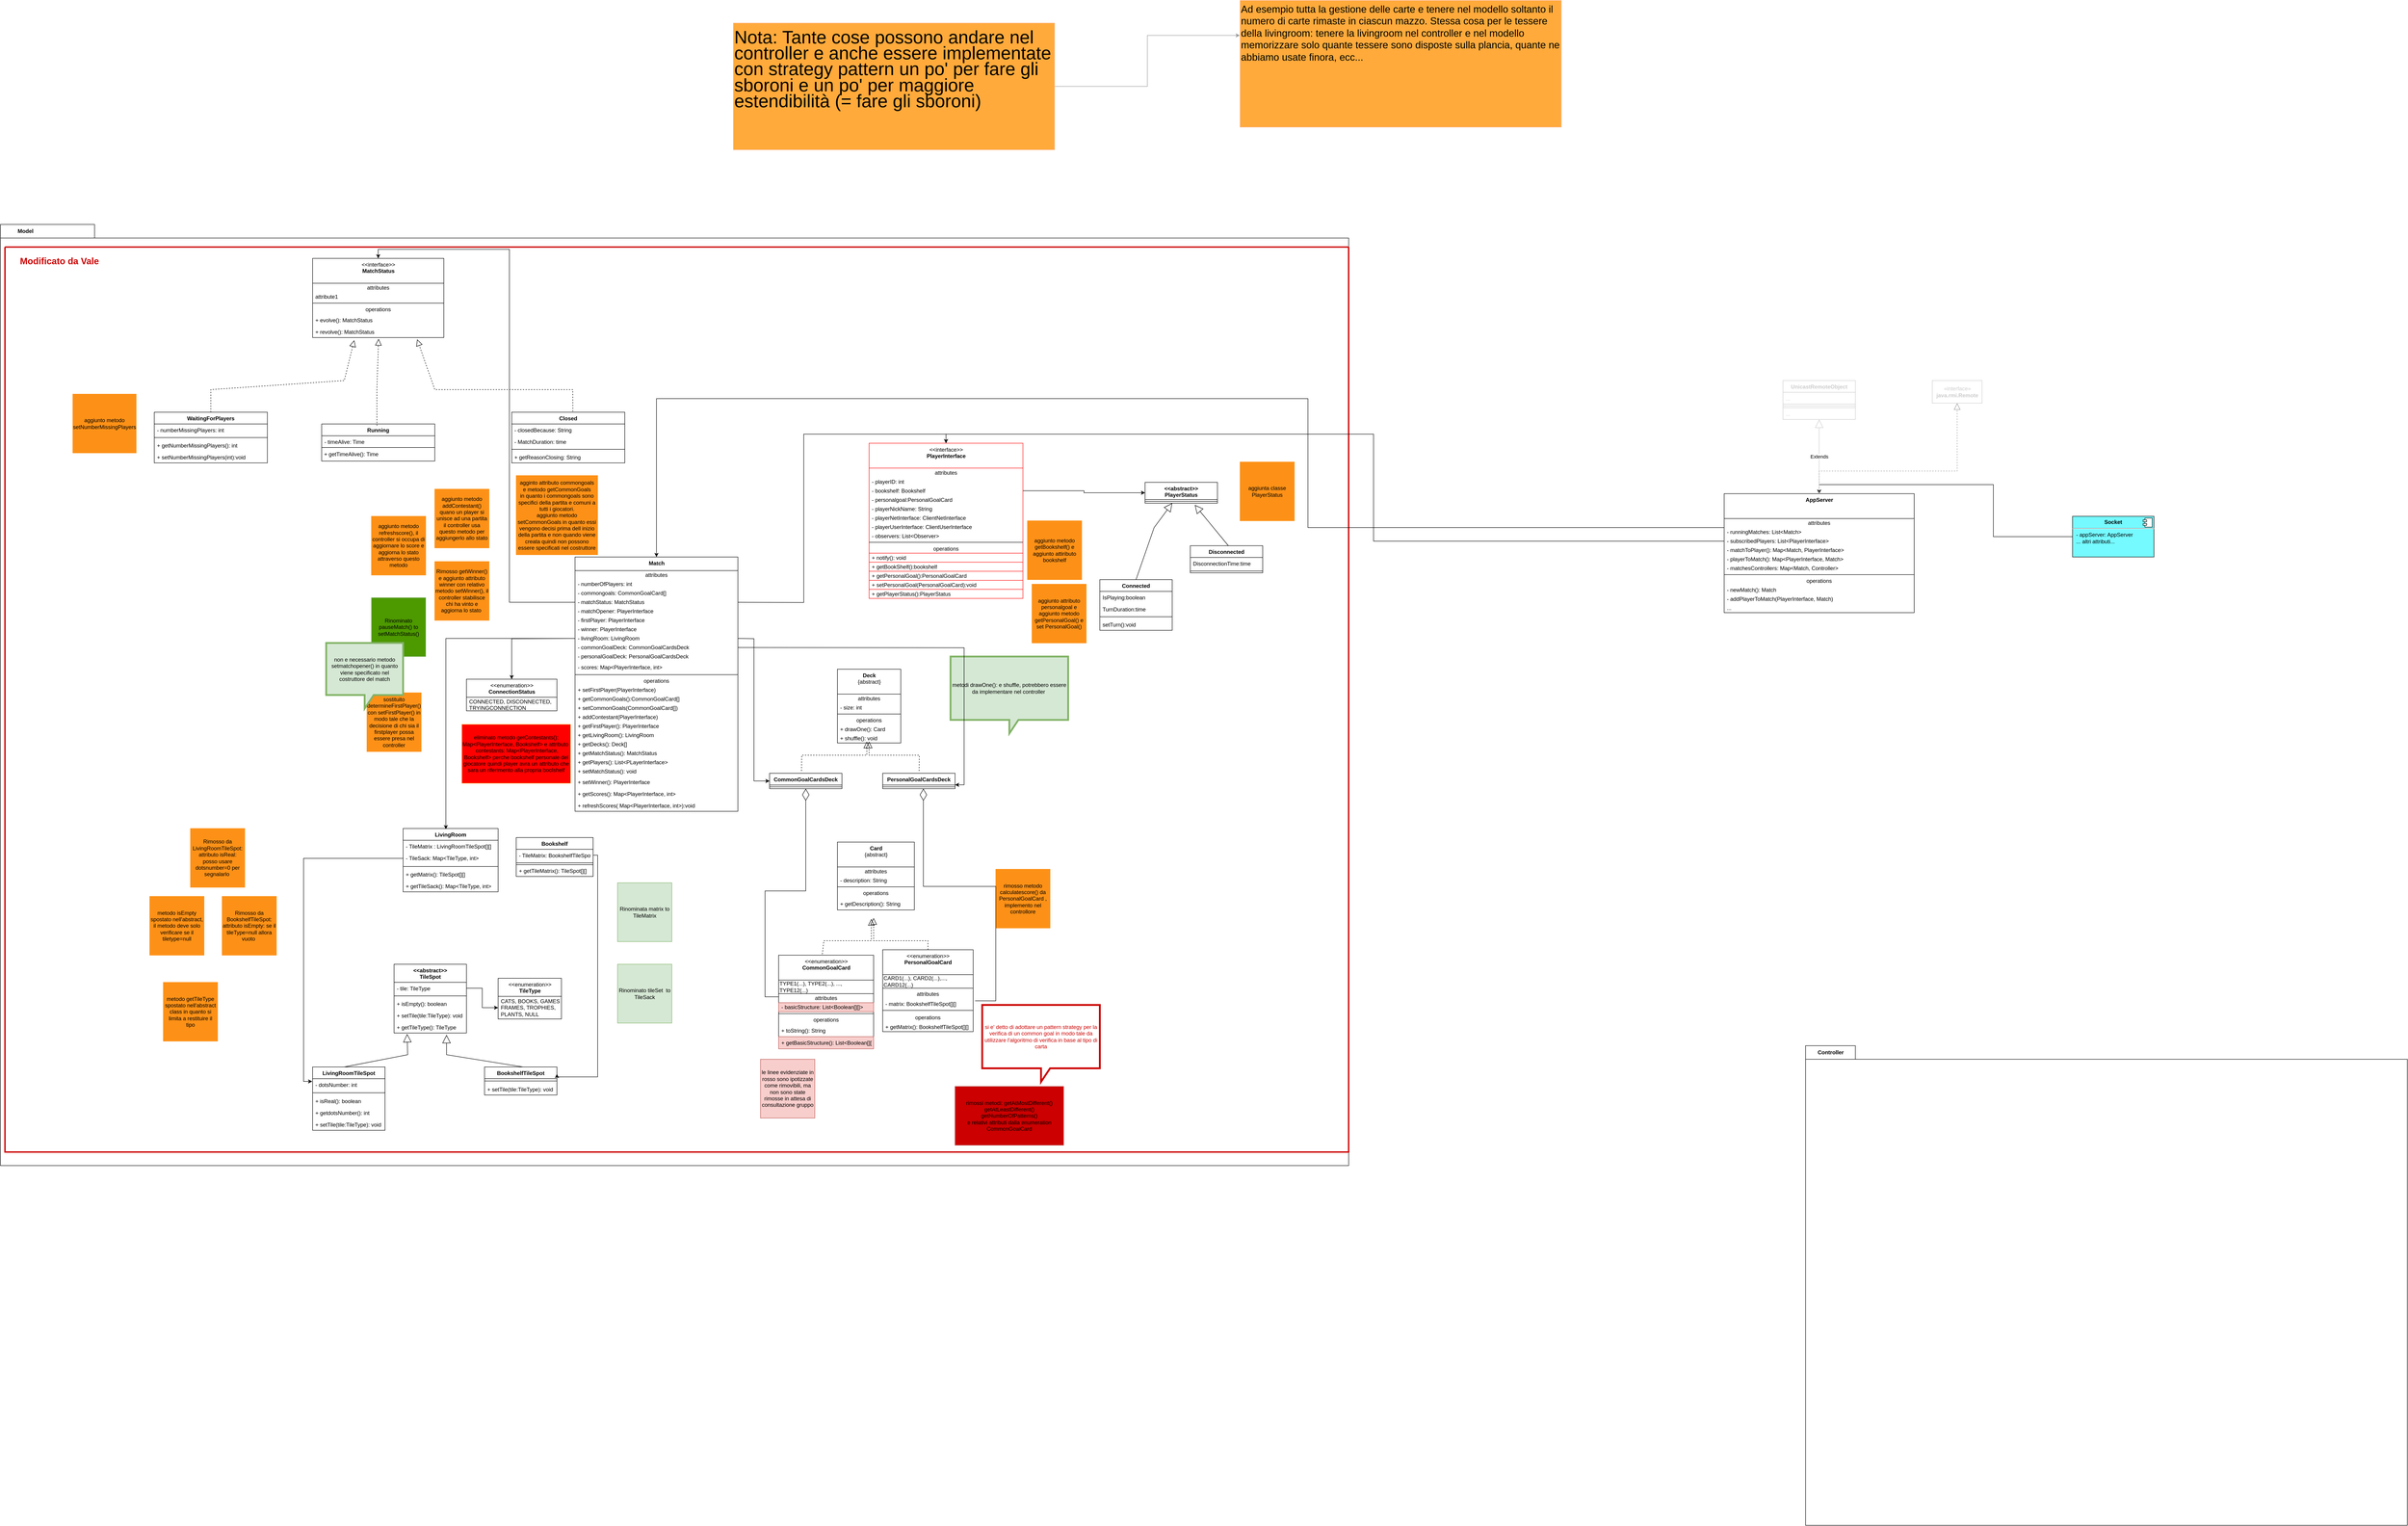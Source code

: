 <mxfile version="20.8.16" type="device"><diagram name="ServerSide" id="hrB9VUlsci2HEdaLjR_Z"><mxGraphModel dx="5751" dy="7113" grid="1" gridSize="10" guides="1" tooltips="1" connect="1" arrows="1" fold="1" page="1" pageScale="1" pageWidth="827" pageHeight="1169" math="0" shadow="0"><root><mxCell id="0"/><mxCell id="1" parent="0"/><mxCell id="iEnsNC7LLxe0rt-zGGxk-167" value="Model" style="shape=folder;fontStyle=1;tabWidth=110;tabHeight=30;tabPosition=left;html=1;boundedLbl=1;labelInHeader=1;container=1;collapsible=0;recursiveResize=0;" parent="1" vertex="1"><mxGeometry x="-1060" y="-3685" width="2980" height="2080" as="geometry"/></mxCell><mxCell id="f0M-4CW8BpvCbv3RzCkF-2" value="Rimosso da LivingRoomTileSpot:&lt;br&gt;attributo isReal: posso usare dotsnumber=0 per segnalarlo&amp;nbsp;" style="rounded=0;whiteSpace=wrap;html=1;strokeColor=#FD9117;fillColor=#FD9117;" parent="iEnsNC7LLxe0rt-zGGxk-167" vertex="1"><mxGeometry x="420" y="1335" width="120" height="130" as="geometry"/></mxCell><mxCell id="92ZYuoUsC0Ov662HI7nl-14" value="metodo isEmpty spostato nell'abstract, il metodo deve solo verificare se il tiletype=null" style="rounded=0;whiteSpace=wrap;html=1;strokeColor=#FD9117;fillColor=#FD9117;" parent="iEnsNC7LLxe0rt-zGGxk-167" vertex="1"><mxGeometry x="330" y="1485" width="120" height="130" as="geometry"/></mxCell><mxCell id="92ZYuoUsC0Ov662HI7nl-15" value="metodo getTileType spostato nell'abstract class in quanto si limita a restituire il tipo" style="rounded=0;whiteSpace=wrap;html=1;strokeColor=#FD9117;fillColor=#FD9117;" parent="iEnsNC7LLxe0rt-zGGxk-167" vertex="1"><mxGeometry x="360" y="1675" width="120" height="130" as="geometry"/></mxCell><mxCell id="92ZYuoUsC0Ov662HI7nl-12" value="Rimosso da BookshelfTileSpot:&lt;br&gt;attributo isEmpty: se il tileType=null allora vuoto&amp;nbsp;" style="rounded=0;whiteSpace=wrap;html=1;strokeColor=#FD9117;fillColor=#FD9117;" parent="iEnsNC7LLxe0rt-zGGxk-167" vertex="1"><mxGeometry x="490" y="1485" width="120" height="130" as="geometry"/></mxCell><mxCell id="x1CPa9od3_AfTyYTqJ5p-1" value="sostituito determineFirstPlayer() con setFirstPlayer() in modo tale che la decisione di chi sia il firstplayer possa essere presa nel controller" style="rounded=0;whiteSpace=wrap;html=1;strokeColor=#FD9117;fillColor=#FD9117;" vertex="1" parent="iEnsNC7LLxe0rt-zGGxk-167"><mxGeometry x="810" y="1035" width="120" height="130" as="geometry"/></mxCell><mxCell id="x1CPa9od3_AfTyYTqJ5p-3" value="Rimosso getWinner() e aggiunto attributo winner con relativo metodo setWinner(), il controller stabilisce chi ha vinto e aggiorna lo stato&amp;nbsp;" style="rounded=0;whiteSpace=wrap;html=1;strokeColor=#FD9117;fillColor=#FD9117;" vertex="1" parent="iEnsNC7LLxe0rt-zGGxk-167"><mxGeometry x="960" y="745" width="120" height="130" as="geometry"/></mxCell><mxCell id="x1CPa9od3_AfTyYTqJ5p-17" value="agginto attributo commongoals&lt;br&gt;e metodo getCommonGoals&lt;br&gt;in quanto i commongoals sono specifici della partita e comuni a tutti i giocatori.&lt;br&gt;aggiunto metodo setCommonGoals in quanto essi vengono decisi prima dell inizio della partita e non quando viene creata quindi non possono essere specificati nel costruttore" style="rounded=0;whiteSpace=wrap;html=1;strokeColor=#FD9117;fillColor=#FD9117;" vertex="1" parent="iEnsNC7LLxe0rt-zGGxk-167"><mxGeometry x="1140" y="555" width="180" height="175" as="geometry"/></mxCell><mxCell id="x1CPa9od3_AfTyYTqJ5p-11" value="aggiunto metodo getBookshelf() e aggiunto attiributo bookshelf" style="rounded=0;whiteSpace=wrap;html=1;strokeColor=#FD9117;fillColor=#FD9117;" vertex="1" parent="iEnsNC7LLxe0rt-zGGxk-167"><mxGeometry x="2270" y="655" width="120" height="130" as="geometry"/></mxCell><mxCell id="x1CPa9od3_AfTyYTqJ5p-14" value="aggiunto attributo personalgoal e aggiunto metodo getPersonalGoal() e set PersonalGoal()" style="rounded=0;whiteSpace=wrap;html=1;strokeColor=#FD9117;fillColor=#FD9117;" vertex="1" parent="iEnsNC7LLxe0rt-zGGxk-167"><mxGeometry x="2280" y="795" width="120" height="130" as="geometry"/></mxCell><mxCell id="x1CPa9od3_AfTyYTqJ5p-10" value="eliminato metodo&amp;nbsp;getContestants(): Map&amp;lt;PlayerInterface, Bookshelf&amp;gt; e attributo&amp;nbsp;&lt;br&gt;&amp;nbsp;contestants: Map&amp;lt;PlayerInterface, Bookshelf&amp;gt; perche bookshelf personale del giocatore quindi player avra un attributo che sara un riferimento alla propria boolshelf" style="rounded=0;whiteSpace=wrap;html=1;strokeColor=#FD9117;fillColor=#FF0000;" vertex="1" parent="iEnsNC7LLxe0rt-zGGxk-167"><mxGeometry x="1020" y="1105" width="240" height="130" as="geometry"/></mxCell><mxCell id="x1CPa9od3_AfTyYTqJ5p-7" value="aggiunto metodo addContestant() quano un player si unisce ad una partita il controller usa questo metodo per aggiungerlo allo stato" style="rounded=0;whiteSpace=wrap;html=1;strokeColor=#FD9117;fillColor=#FD9117;" vertex="1" parent="iEnsNC7LLxe0rt-zGGxk-167"><mxGeometry x="960" y="585" width="120" height="130" as="geometry"/></mxCell><mxCell id="x1CPa9od3_AfTyYTqJ5p-5" value="aggiunto metodo refreshscore(), il controller si occupa di aggiornare lo score e aggiorna lo stato attraverso questo metodo" style="rounded=0;whiteSpace=wrap;html=1;strokeColor=#FD9117;fillColor=#FD9117;" vertex="1" parent="iEnsNC7LLxe0rt-zGGxk-167"><mxGeometry x="820" y="645" width="120" height="130" as="geometry"/></mxCell><mxCell id="x1CPa9od3_AfTyYTqJ5p-53" value="aggiunto metodo setNumberMissingPlayers" style="rounded=0;whiteSpace=wrap;html=1;strokeColor=#FD9117;fillColor=#FD9117;" vertex="1" parent="iEnsNC7LLxe0rt-zGGxk-167"><mxGeometry x="160" y="375" width="140" height="130" as="geometry"/></mxCell><mxCell id="x1CPa9od3_AfTyYTqJ5p-2" value="Rinominato pauseMatch() to setMatchStatus()" style="rounded=0;whiteSpace=wrap;html=1;strokeColor=#82b366;fillColor=#4D9900;" vertex="1" parent="iEnsNC7LLxe0rt-zGGxk-167"><mxGeometry x="820" y="825" width="120" height="130" as="geometry"/></mxCell><mxCell id="92ZYuoUsC0Ov662HI7nl-24" value="Rinominata matrix to TileMatrix" style="rounded=0;whiteSpace=wrap;html=1;strokeColor=#82b366;fillColor=#d5e8d4;" parent="iEnsNC7LLxe0rt-zGGxk-167" vertex="1"><mxGeometry x="1364" y="1455" width="120" height="130" as="geometry"/></mxCell><mxCell id="92ZYuoUsC0Ov662HI7nl-33" value="le linee evidenziate in rosso sono ipotizzate come rimovibili, ma non sono state rimosse in attesa di consultazione gruppo" style="rounded=0;whiteSpace=wrap;html=1;strokeColor=#b85450;fillColor=#f8cecc;" parent="iEnsNC7LLxe0rt-zGGxk-167" vertex="1"><mxGeometry x="1680" y="1845" width="120" height="130" as="geometry"/></mxCell><mxCell id="92ZYuoUsC0Ov662HI7nl-25" value="Rinominato tileSet&amp;nbsp; to TileSack" style="rounded=0;whiteSpace=wrap;html=1;strokeColor=#82b366;fillColor=#d5e8d4;" parent="iEnsNC7LLxe0rt-zGGxk-167" vertex="1"><mxGeometry x="1364" y="1635" width="120" height="130" as="geometry"/></mxCell><mxCell id="92ZYuoUsC0Ov662HI7nl-2" value="&lt;&lt;abstract&gt;&gt;&#10;TileSpot" style="swimlane;fontStyle=1;align=center;verticalAlign=top;childLayout=stackLayout;horizontal=1;startSize=40;horizontalStack=0;resizeParent=1;resizeParentMax=0;resizeLast=0;collapsible=1;marginBottom=0;" parent="iEnsNC7LLxe0rt-zGGxk-167" vertex="1"><mxGeometry x="870" y="1635" width="160" height="152" as="geometry"/></mxCell><mxCell id="iEnsNC7LLxe0rt-zGGxk-26" value="- tile: TileType" style="text;strokeColor=none;fillColor=none;align=left;verticalAlign=top;spacingLeft=4;spacingRight=4;overflow=hidden;rotatable=0;points=[[0,0.5],[1,0.5]];portConstraint=eastwest;" parent="92ZYuoUsC0Ov662HI7nl-2" vertex="1"><mxGeometry y="40" width="160" height="26" as="geometry"/></mxCell><mxCell id="92ZYuoUsC0Ov662HI7nl-4" value="" style="line;strokeWidth=1;fillColor=none;align=left;verticalAlign=middle;spacingTop=-1;spacingLeft=3;spacingRight=3;rotatable=0;labelPosition=right;points=[];portConstraint=eastwest;strokeColor=inherit;" parent="92ZYuoUsC0Ov662HI7nl-2" vertex="1"><mxGeometry y="66" width="160" height="8" as="geometry"/></mxCell><mxCell id="iEnsNC7LLxe0rt-zGGxk-21" value="+ isEmpty(): boolean&#10;" style="text;strokeColor=none;fillColor=none;align=left;verticalAlign=top;spacingLeft=4;spacingRight=4;overflow=hidden;rotatable=0;points=[[0,0.5],[1,0.5]];portConstraint=eastwest;" parent="92ZYuoUsC0Ov662HI7nl-2" vertex="1"><mxGeometry y="74" width="160" height="26" as="geometry"/></mxCell><mxCell id="92ZYuoUsC0Ov662HI7nl-21" value="+ setTile(tile:TileType): void" style="text;strokeColor=none;fillColor=none;align=left;verticalAlign=top;spacingLeft=4;spacingRight=4;overflow=hidden;rotatable=0;points=[[0,0.5],[1,0.5]];portConstraint=eastwest;" parent="92ZYuoUsC0Ov662HI7nl-2" vertex="1"><mxGeometry y="100" width="160" height="26" as="geometry"/></mxCell><mxCell id="iEnsNC7LLxe0rt-zGGxk-30" value="+ getTileType(): TileType" style="text;strokeColor=none;fillColor=none;align=left;verticalAlign=top;spacingLeft=4;spacingRight=4;overflow=hidden;rotatable=0;points=[[0,0.5],[1,0.5]];portConstraint=eastwest;" parent="92ZYuoUsC0Ov662HI7nl-2" vertex="1"><mxGeometry y="126" width="160" height="26" as="geometry"/></mxCell><mxCell id="iEnsNC7LLxe0rt-zGGxk-23" value="LivingRoomTileSpot" style="swimlane;fontStyle=1;align=center;verticalAlign=top;childLayout=stackLayout;horizontal=1;startSize=26;horizontalStack=0;resizeParent=1;resizeParentMax=0;resizeLast=0;collapsible=1;marginBottom=0;" parent="iEnsNC7LLxe0rt-zGGxk-167" vertex="1"><mxGeometry x="690" y="1862" width="160" height="140" as="geometry"/></mxCell><mxCell id="iEnsNC7LLxe0rt-zGGxk-25" value="- dotsNumber: int" style="text;strokeColor=none;fillColor=none;align=left;verticalAlign=top;spacingLeft=4;spacingRight=4;overflow=hidden;rotatable=0;points=[[0,0.5],[1,0.5]];portConstraint=eastwest;" parent="iEnsNC7LLxe0rt-zGGxk-23" vertex="1"><mxGeometry y="26" width="160" height="26" as="geometry"/></mxCell><mxCell id="iEnsNC7LLxe0rt-zGGxk-27" value="" style="line;strokeWidth=1;fillColor=none;align=left;verticalAlign=middle;spacingTop=-1;spacingLeft=3;spacingRight=3;rotatable=0;labelPosition=right;points=[];portConstraint=eastwest;strokeColor=inherit;" parent="iEnsNC7LLxe0rt-zGGxk-23" vertex="1"><mxGeometry y="52" width="160" height="10" as="geometry"/></mxCell><mxCell id="iEnsNC7LLxe0rt-zGGxk-28" value="+ isReal(): boolean&#10;" style="text;strokeColor=none;fillColor=none;align=left;verticalAlign=top;spacingLeft=4;spacingRight=4;overflow=hidden;rotatable=0;points=[[0,0.5],[1,0.5]];portConstraint=eastwest;" parent="iEnsNC7LLxe0rt-zGGxk-23" vertex="1"><mxGeometry y="62" width="160" height="26" as="geometry"/></mxCell><mxCell id="iEnsNC7LLxe0rt-zGGxk-29" value="+ getdotsNumber(): int&#10;" style="text;strokeColor=none;fillColor=none;align=left;verticalAlign=top;spacingLeft=4;spacingRight=4;overflow=hidden;rotatable=0;points=[[0,0.5],[1,0.5]];portConstraint=eastwest;" parent="iEnsNC7LLxe0rt-zGGxk-23" vertex="1"><mxGeometry y="88" width="160" height="26" as="geometry"/></mxCell><mxCell id="f0M-4CW8BpvCbv3RzCkF-6" value="+ setTile(tile:TileType): void" style="text;strokeColor=none;fillColor=none;align=left;verticalAlign=top;spacingLeft=4;spacingRight=4;overflow=hidden;rotatable=0;points=[[0,0.5],[1,0.5]];portConstraint=eastwest;" parent="iEnsNC7LLxe0rt-zGGxk-23" vertex="1"><mxGeometry y="114" width="160" height="26" as="geometry"/></mxCell><mxCell id="iEnsNC7LLxe0rt-zGGxk-9" value="&amp;lt;&amp;lt;enumeration&amp;gt;&amp;gt;&lt;br&gt;&lt;b&gt;TileType&lt;br&gt;&lt;br&gt;&lt;/b&gt;" style="swimlane;fontStyle=0;align=center;verticalAlign=top;childLayout=stackLayout;horizontal=1;startSize=40;horizontalStack=0;resizeParent=1;resizeParentMax=0;resizeLast=0;collapsible=0;marginBottom=0;html=1;" parent="iEnsNC7LLxe0rt-zGGxk-167" vertex="1"><mxGeometry x="1100" y="1666" width="140" height="90" as="geometry"/></mxCell><mxCell id="iEnsNC7LLxe0rt-zGGxk-10" value="CATS, BOOKS, GAMES,&amp;nbsp;&lt;br&gt;FRAMES, TROPHIES, &lt;br&gt;PLANTS, NULL" style="text;html=1;strokeColor=none;fillColor=none;align=left;verticalAlign=middle;spacingLeft=4;spacingRight=4;overflow=hidden;rotatable=0;points=[[0,0.5],[1,0.5]];portConstraint=eastwest;" parent="iEnsNC7LLxe0rt-zGGxk-9" vertex="1"><mxGeometry y="40" width="140" height="50" as="geometry"/></mxCell><mxCell id="iEnsNC7LLxe0rt-zGGxk-16" value="BookshelfTileSpot" style="swimlane;fontStyle=1;align=center;verticalAlign=top;childLayout=stackLayout;horizontal=1;startSize=26;horizontalStack=0;resizeParent=1;resizeParentMax=0;resizeLast=0;collapsible=1;marginBottom=0;" parent="iEnsNC7LLxe0rt-zGGxk-167" vertex="1"><mxGeometry x="1070" y="1862" width="160" height="62" as="geometry"/></mxCell><mxCell id="iEnsNC7LLxe0rt-zGGxk-19" value="" style="line;strokeWidth=1;fillColor=none;align=left;verticalAlign=middle;spacingTop=-1;spacingLeft=3;spacingRight=3;rotatable=0;labelPosition=right;points=[];portConstraint=eastwest;strokeColor=inherit;" parent="iEnsNC7LLxe0rt-zGGxk-16" vertex="1"><mxGeometry y="26" width="160" height="10" as="geometry"/></mxCell><mxCell id="92ZYuoUsC0Ov662HI7nl-23" value="+ setTile(tile:TileType): void" style="text;strokeColor=none;fillColor=none;align=left;verticalAlign=top;spacingLeft=4;spacingRight=4;overflow=hidden;rotatable=0;points=[[0,0.5],[1,0.5]];portConstraint=eastwest;" parent="iEnsNC7LLxe0rt-zGGxk-16" vertex="1"><mxGeometry y="36" width="160" height="26" as="geometry"/></mxCell><mxCell id="92ZYuoUsC0Ov662HI7nl-17" value="" style="endArrow=block;endSize=16;endFill=0;html=1;rounded=0;entryX=0.181;entryY=1.077;entryDx=0;entryDy=0;entryPerimeter=0;" parent="iEnsNC7LLxe0rt-zGGxk-167" target="iEnsNC7LLxe0rt-zGGxk-30" edge="1"><mxGeometry width="160" relative="1" as="geometry"><mxPoint x="760" y="1862" as="sourcePoint"/><mxPoint x="920" y="1862" as="targetPoint"/><Array as="points"><mxPoint x="900" y="1835"/></Array></mxGeometry></mxCell><mxCell id="92ZYuoUsC0Ov662HI7nl-19" value="" style="endArrow=block;endSize=16;endFill=0;html=1;rounded=0;entryX=0.725;entryY=1.154;entryDx=0;entryDy=0;entryPerimeter=0;" parent="iEnsNC7LLxe0rt-zGGxk-167" target="iEnsNC7LLxe0rt-zGGxk-30" edge="1"><mxGeometry width="160" relative="1" as="geometry"><mxPoint x="1155" y="1862" as="sourcePoint"/><mxPoint x="1315" y="1862" as="targetPoint"/><Array as="points"><mxPoint x="986" y="1835"/></Array></mxGeometry></mxCell><mxCell id="92ZYuoUsC0Ov662HI7nl-20" style="edgeStyle=orthogonalEdgeStyle;rounded=0;orthogonalLoop=1;jettySize=auto;html=1;exitX=1;exitY=0.5;exitDx=0;exitDy=0;" parent="iEnsNC7LLxe0rt-zGGxk-167" source="iEnsNC7LLxe0rt-zGGxk-26" target="iEnsNC7LLxe0rt-zGGxk-10" edge="1"><mxGeometry relative="1" as="geometry"/></mxCell><mxCell id="92ZYuoUsC0Ov662HI7nl-26" value="" style="swimlane;startSize=0;strokeColor=#CC0000;strokeWidth=3;" parent="iEnsNC7LLxe0rt-zGGxk-167" vertex="1"><mxGeometry x="10" y="50" width="2970" height="2000" as="geometry"/></mxCell><mxCell id="92ZYuoUsC0Ov662HI7nl-28" value="&lt;font color=&quot;#cc0000&quot; size=&quot;1&quot; style=&quot;&quot;&gt;&lt;b style=&quot;font-size: 20px;&quot;&gt;Modificato da Vale&lt;/b&gt;&lt;/font&gt;" style="text;html=1;align=center;verticalAlign=middle;resizable=0;points=[];autosize=1;strokeColor=none;fillColor=none;strokeWidth=4;" parent="92ZYuoUsC0Ov662HI7nl-26" vertex="1"><mxGeometry x="20" y="10" width="200" height="40" as="geometry"/></mxCell><mxCell id="92ZYuoUsC0Ov662HI7nl-29" value="rimosso metodo calculatescore() da PersonalGoalCard , implemento nel controllore" style="rounded=0;whiteSpace=wrap;html=1;strokeColor=#FD9117;fillColor=#FD9117;" parent="iEnsNC7LLxe0rt-zGGxk-167" vertex="1"><mxGeometry x="2200" y="1425" width="120" height="130" as="geometry"/></mxCell><mxCell id="92ZYuoUsC0Ov662HI7nl-32" value="rimossi metodi: getAtMostDifferent()&lt;br&gt;getAtLeastDifferent()&lt;br&gt;getNumberOfPatterns()&lt;br&gt;e relativi attributi dalla enumeration CommonGoalCard" style="rounded=0;whiteSpace=wrap;html=1;strokeColor=#b85450;fillColor=#CC0000;" parent="iEnsNC7LLxe0rt-zGGxk-167" vertex="1"><mxGeometry x="2110" y="1905" width="240" height="130" as="geometry"/></mxCell><mxCell id="92ZYuoUsC0Ov662HI7nl-31" value="si e' detto di adottare un pattern strategy per la verifica di un common goal in modo tale da utilizzare l'algoritmo di verifica in base al tipo di carta" style="shape=callout;whiteSpace=wrap;html=1;perimeter=calloutPerimeter;strokeColor=#CC0000;strokeWidth=4;fontSize=12;fontColor=#CC0000;" parent="iEnsNC7LLxe0rt-zGGxk-167" vertex="1"><mxGeometry x="2170" y="1725" width="260" height="170" as="geometry"/></mxCell><mxCell id="92ZYuoUsC0Ov662HI7nl-34" value="metodi drawOne(): e shuffle, potrebbero essere da implementare nel controller&amp;nbsp;" style="shape=callout;whiteSpace=wrap;html=1;perimeter=calloutPerimeter;strokeColor=#82b366;strokeWidth=4;fontSize=12;fillColor=#d5e8d4;" parent="iEnsNC7LLxe0rt-zGGxk-167" vertex="1"><mxGeometry x="2100" y="955" width="260" height="170" as="geometry"/></mxCell><mxCell id="x1CPa9od3_AfTyYTqJ5p-9" value="non e necessario metodo setmatchopener() in quanto viene specificato nel costruttore del match" style="shape=callout;whiteSpace=wrap;html=1;perimeter=calloutPerimeter;strokeColor=#82b366;strokeWidth=4;fontSize=12;fillColor=#d5e8d4;" vertex="1" parent="iEnsNC7LLxe0rt-zGGxk-167"><mxGeometry x="720" y="925" width="170" height="145" as="geometry"/></mxCell><mxCell id="iEnsNC7LLxe0rt-zGGxk-129" value="&amp;lt;&amp;lt;interface&amp;gt;&amp;gt;&lt;br&gt;&lt;b&gt;PlayerInterface&lt;/b&gt;" style="swimlane;fontStyle=0;align=center;verticalAlign=top;childLayout=stackLayout;horizontal=1;startSize=55;horizontalStack=0;resizeParent=1;resizeParentMax=0;resizeLast=0;collapsible=0;marginBottom=0;html=1;strokeColor=#FF0000;" parent="iEnsNC7LLxe0rt-zGGxk-167" vertex="1"><mxGeometry x="1920" y="483.5" width="340" height="343" as="geometry"/></mxCell><mxCell id="iEnsNC7LLxe0rt-zGGxk-130" value="attributes" style="text;html=1;strokeColor=none;fillColor=none;align=center;verticalAlign=middle;spacingLeft=4;spacingRight=4;overflow=hidden;rotatable=0;points=[[0,0.5],[1,0.5]];portConstraint=eastwest;" parent="iEnsNC7LLxe0rt-zGGxk-129" vertex="1"><mxGeometry y="55" width="340" height="20" as="geometry"/></mxCell><mxCell id="iEnsNC7LLxe0rt-zGGxk-131" value="- playerID: int" style="text;html=1;strokeColor=none;fillColor=none;align=left;verticalAlign=middle;spacingLeft=4;spacingRight=4;overflow=hidden;rotatable=0;points=[[0,0.5],[1,0.5]];portConstraint=eastwest;" parent="iEnsNC7LLxe0rt-zGGxk-129" vertex="1"><mxGeometry y="75" width="340" height="20" as="geometry"/></mxCell><mxCell id="x1CPa9od3_AfTyYTqJ5p-12" value="- bookshelf: Bookshelf" style="text;html=1;strokeColor=none;fillColor=none;align=left;verticalAlign=middle;spacingLeft=4;spacingRight=4;overflow=hidden;rotatable=0;points=[[0,0.5],[1,0.5]];portConstraint=eastwest;" vertex="1" parent="iEnsNC7LLxe0rt-zGGxk-129"><mxGeometry y="95" width="340" height="20" as="geometry"/></mxCell><mxCell id="x1CPa9od3_AfTyYTqJ5p-15" value="- personalgoal:PersonalGoalCard" style="text;html=1;strokeColor=none;fillColor=none;align=left;verticalAlign=middle;spacingLeft=4;spacingRight=4;overflow=hidden;rotatable=0;points=[[0,0.5],[1,0.5]];portConstraint=eastwest;" vertex="1" parent="iEnsNC7LLxe0rt-zGGxk-129"><mxGeometry y="115" width="340" height="20" as="geometry"/></mxCell><mxCell id="iEnsNC7LLxe0rt-zGGxk-132" value="- playerNickName: String" style="text;html=1;strokeColor=none;fillColor=none;align=left;verticalAlign=middle;spacingLeft=4;spacingRight=4;overflow=hidden;rotatable=0;points=[[0,0.5],[1,0.5]];portConstraint=eastwest;" parent="iEnsNC7LLxe0rt-zGGxk-129" vertex="1"><mxGeometry y="135" width="340" height="20" as="geometry"/></mxCell><mxCell id="iEnsNC7LLxe0rt-zGGxk-133" value="- playerNetInterface: ClientNetInterface" style="text;html=1;strokeColor=none;fillColor=none;align=left;verticalAlign=middle;spacingLeft=4;spacingRight=4;overflow=hidden;rotatable=0;points=[[0,0.5],[1,0.5]];portConstraint=eastwest;" parent="iEnsNC7LLxe0rt-zGGxk-129" vertex="1"><mxGeometry y="155" width="340" height="20" as="geometry"/></mxCell><mxCell id="iEnsNC7LLxe0rt-zGGxk-134" value="- playerUserInterface: ClientUserInterface" style="text;html=1;strokeColor=none;fillColor=none;align=left;verticalAlign=middle;spacingLeft=4;spacingRight=4;overflow=hidden;rotatable=0;points=[[0,0.5],[1,0.5]];portConstraint=eastwest;" parent="iEnsNC7LLxe0rt-zGGxk-129" vertex="1"><mxGeometry y="175" width="340" height="20" as="geometry"/></mxCell><mxCell id="iEnsNC7LLxe0rt-zGGxk-135" value="- observers: List&amp;lt;Observer&amp;gt;" style="text;html=1;strokeColor=none;fillColor=none;align=left;verticalAlign=middle;spacingLeft=4;spacingRight=4;overflow=hidden;rotatable=0;points=[[0,0.5],[1,0.5]];portConstraint=eastwest;" parent="iEnsNC7LLxe0rt-zGGxk-129" vertex="1"><mxGeometry y="195" width="340" height="20" as="geometry"/></mxCell><mxCell id="iEnsNC7LLxe0rt-zGGxk-136" value="" style="line;strokeWidth=1;fillColor=none;align=left;verticalAlign=middle;spacingTop=-1;spacingLeft=3;spacingRight=3;rotatable=0;labelPosition=right;points=[];portConstraint=eastwest;" parent="iEnsNC7LLxe0rt-zGGxk-129" vertex="1"><mxGeometry y="215" width="340" height="8" as="geometry"/></mxCell><mxCell id="iEnsNC7LLxe0rt-zGGxk-137" value="operations" style="text;html=1;strokeColor=none;fillColor=none;align=center;verticalAlign=middle;spacingLeft=4;spacingRight=4;overflow=hidden;rotatable=0;points=[[0,0.5],[1,0.5]];portConstraint=eastwest;" parent="iEnsNC7LLxe0rt-zGGxk-129" vertex="1"><mxGeometry y="223" width="340" height="20" as="geometry"/></mxCell><mxCell id="iEnsNC7LLxe0rt-zGGxk-138" value="+ notify(): void" style="text;html=1;strokeColor=#FF0000;fillColor=none;align=left;verticalAlign=middle;spacingLeft=4;spacingRight=4;overflow=hidden;rotatable=0;points=[[0,0.5],[1,0.5]];portConstraint=eastwest;shadow=0;" parent="iEnsNC7LLxe0rt-zGGxk-129" vertex="1"><mxGeometry y="243" width="340" height="20" as="geometry"/></mxCell><mxCell id="x1CPa9od3_AfTyYTqJ5p-13" value="+ getBookShelf():bookshelf" style="text;html=1;strokeColor=#FF0000;fillColor=none;align=left;verticalAlign=middle;spacingLeft=4;spacingRight=4;overflow=hidden;rotatable=0;points=[[0,0.5],[1,0.5]];portConstraint=eastwest;shadow=0;" vertex="1" parent="iEnsNC7LLxe0rt-zGGxk-129"><mxGeometry y="263" width="340" height="20" as="geometry"/></mxCell><mxCell id="x1CPa9od3_AfTyYTqJ5p-16" value="+ getPersonalGoal():PersonalGoalCard" style="text;html=1;strokeColor=#FF0000;fillColor=none;align=left;verticalAlign=middle;spacingLeft=4;spacingRight=4;overflow=hidden;rotatable=0;points=[[0,0.5],[1,0.5]];portConstraint=eastwest;shadow=0;" vertex="1" parent="iEnsNC7LLxe0rt-zGGxk-129"><mxGeometry y="283" width="340" height="20" as="geometry"/></mxCell><mxCell id="x1CPa9od3_AfTyYTqJ5p-21" value="+ setPersonalGoal(PersonalGoalCard):void" style="text;html=1;strokeColor=#FF0000;fillColor=none;align=left;verticalAlign=middle;spacingLeft=4;spacingRight=4;overflow=hidden;rotatable=0;points=[[0,0.5],[1,0.5]];portConstraint=eastwest;shadow=0;" vertex="1" parent="iEnsNC7LLxe0rt-zGGxk-129"><mxGeometry y="303" width="340" height="20" as="geometry"/></mxCell><mxCell id="x1CPa9od3_AfTyYTqJ5p-52" value="+ getPlayerStatus():PlayerStatus" style="text;html=1;strokeColor=#FF0000;fillColor=none;align=left;verticalAlign=middle;spacingLeft=4;spacingRight=4;overflow=hidden;rotatable=0;points=[[0,0.5],[1,0.5]];portConstraint=eastwest;shadow=0;" vertex="1" parent="iEnsNC7LLxe0rt-zGGxk-129"><mxGeometry y="323" width="340" height="20" as="geometry"/></mxCell><mxCell id="x1CPa9od3_AfTyYTqJ5p-23" value="aggiunta classe PlayerStatus" style="rounded=0;whiteSpace=wrap;html=1;strokeColor=#FD9117;fillColor=#FD9117;" vertex="1" parent="iEnsNC7LLxe0rt-zGGxk-167"><mxGeometry x="2740" y="525" width="120" height="130" as="geometry"/></mxCell><mxCell id="x1CPa9od3_AfTyYTqJ5p-32" value="&lt;&lt;abstract&gt;&gt;&#10;PlayerStatus" style="swimlane;fontStyle=1;align=center;verticalAlign=top;childLayout=stackLayout;horizontal=1;startSize=38;horizontalStack=0;resizeParent=1;resizeParentMax=0;resizeLast=0;collapsible=1;marginBottom=0;rounded=0;shadow=0;glass=0;sketch=0;fillColor=none;" vertex="1" parent="iEnsNC7LLxe0rt-zGGxk-167"><mxGeometry x="2530" y="570" width="160" height="46" as="geometry"/></mxCell><mxCell id="x1CPa9od3_AfTyYTqJ5p-34" value="" style="line;strokeWidth=1;fillColor=none;align=left;verticalAlign=middle;spacingTop=-1;spacingLeft=3;spacingRight=3;rotatable=0;labelPosition=right;points=[];portConstraint=eastwest;strokeColor=inherit;rounded=0;shadow=0;glass=0;sketch=0;" vertex="1" parent="x1CPa9od3_AfTyYTqJ5p-32"><mxGeometry y="38" width="160" height="8" as="geometry"/></mxCell><mxCell id="x1CPa9od3_AfTyYTqJ5p-36" value="" style="endArrow=block;endSize=16;endFill=0;html=1;rounded=0;exitX=0.5;exitY=0;exitDx=0;exitDy=0;" edge="1" parent="iEnsNC7LLxe0rt-zGGxk-167" source="x1CPa9od3_AfTyYTqJ5p-39"><mxGeometry width="160" relative="1" as="geometry"><mxPoint x="2517.04" y="718.988" as="sourcePoint"/><mxPoint x="2590" y="616" as="targetPoint"/><Array as="points"><mxPoint x="2550" y="670"/></Array></mxGeometry></mxCell><mxCell id="x1CPa9od3_AfTyYTqJ5p-44" value="Disconnected" style="swimlane;fontStyle=1;align=center;verticalAlign=top;childLayout=stackLayout;horizontal=1;startSize=26;horizontalStack=0;resizeParent=1;resizeParentMax=0;resizeLast=0;collapsible=1;marginBottom=0;rounded=0;shadow=0;glass=0;sketch=0;fillColor=none;" vertex="1" parent="iEnsNC7LLxe0rt-zGGxk-167"><mxGeometry x="2630" y="710" width="160" height="60" as="geometry"/></mxCell><mxCell id="x1CPa9od3_AfTyYTqJ5p-46" value="DisconnectionTime:time" style="text;strokeColor=none;fillColor=none;align=left;verticalAlign=top;spacingLeft=4;spacingRight=4;overflow=hidden;rotatable=0;points=[[0,0.5],[1,0.5]];portConstraint=eastwest;" vertex="1" parent="x1CPa9od3_AfTyYTqJ5p-44"><mxGeometry y="26" width="160" height="26" as="geometry"/></mxCell><mxCell id="x1CPa9od3_AfTyYTqJ5p-47" value="" style="line;strokeWidth=1;fillColor=none;align=left;verticalAlign=middle;spacingTop=-1;spacingLeft=3;spacingRight=3;rotatable=0;labelPosition=right;points=[];portConstraint=eastwest;strokeColor=inherit;rounded=0;shadow=0;glass=0;sketch=0;" vertex="1" parent="x1CPa9od3_AfTyYTqJ5p-44"><mxGeometry y="52" width="160" height="8" as="geometry"/></mxCell><mxCell id="x1CPa9od3_AfTyYTqJ5p-50" value="" style="endArrow=block;endSize=16;endFill=0;html=1;rounded=0;" edge="1" parent="iEnsNC7LLxe0rt-zGGxk-167"><mxGeometry width="160" relative="1" as="geometry"><mxPoint x="2714" y="710" as="sourcePoint"/><mxPoint x="2640" y="620" as="targetPoint"/></mxGeometry></mxCell><mxCell id="x1CPa9od3_AfTyYTqJ5p-51" style="edgeStyle=orthogonalEdgeStyle;rounded=0;orthogonalLoop=1;jettySize=auto;html=1;exitX=1;exitY=0.5;exitDx=0;exitDy=0;entryX=0;entryY=0.5;entryDx=0;entryDy=0;" edge="1" parent="iEnsNC7LLxe0rt-zGGxk-167" source="x1CPa9od3_AfTyYTqJ5p-12" target="x1CPa9od3_AfTyYTqJ5p-32"><mxGeometry relative="1" as="geometry"/></mxCell><mxCell id="iEnsNC7LLxe0rt-zGGxk-2" value="LivingRoom" style="swimlane;fontStyle=1;align=center;verticalAlign=top;childLayout=stackLayout;horizontal=1;startSize=26;horizontalStack=0;resizeParent=1;resizeParentMax=0;resizeLast=0;collapsible=1;marginBottom=0;" parent="1" vertex="1"><mxGeometry x="-170" y="-2350" width="210" height="140" as="geometry"/></mxCell><mxCell id="iEnsNC7LLxe0rt-zGGxk-3" value="- TileMatrix : LivingRoomTileSpot[][]" style="text;strokeColor=none;fillColor=none;align=left;verticalAlign=top;spacingLeft=4;spacingRight=4;overflow=hidden;rotatable=0;points=[[0,0.5],[1,0.5]];portConstraint=eastwest;" parent="iEnsNC7LLxe0rt-zGGxk-2" vertex="1"><mxGeometry y="26" width="210" height="26" as="geometry"/></mxCell><mxCell id="iEnsNC7LLxe0rt-zGGxk-4" value="- TileSack: Map&lt;TileType, int&gt;" style="text;strokeColor=none;fillColor=none;align=left;verticalAlign=top;spacingLeft=4;spacingRight=4;overflow=hidden;rotatable=0;points=[[0,0.5],[1,0.5]];portConstraint=eastwest;" parent="iEnsNC7LLxe0rt-zGGxk-2" vertex="1"><mxGeometry y="52" width="210" height="28" as="geometry"/></mxCell><mxCell id="iEnsNC7LLxe0rt-zGGxk-5" value="" style="line;strokeWidth=1;fillColor=none;align=left;verticalAlign=middle;spacingTop=-1;spacingLeft=3;spacingRight=3;rotatable=0;labelPosition=right;points=[];portConstraint=eastwest;strokeColor=inherit;" parent="iEnsNC7LLxe0rt-zGGxk-2" vertex="1"><mxGeometry y="80" width="210" height="8" as="geometry"/></mxCell><mxCell id="iEnsNC7LLxe0rt-zGGxk-6" value="+ getMatrix(): TileSpot[][]" style="text;strokeColor=none;fillColor=none;align=left;verticalAlign=top;spacingLeft=4;spacingRight=4;overflow=hidden;rotatable=0;points=[[0,0.5],[1,0.5]];portConstraint=eastwest;" parent="iEnsNC7LLxe0rt-zGGxk-2" vertex="1"><mxGeometry y="88" width="210" height="26" as="geometry"/></mxCell><mxCell id="iEnsNC7LLxe0rt-zGGxk-7" value="+ getTileSack(): Map&lt;TileType, int&gt;" style="text;strokeColor=none;fillColor=none;align=left;verticalAlign=top;spacingLeft=4;spacingRight=4;overflow=hidden;rotatable=0;points=[[0,0.5],[1,0.5]];portConstraint=eastwest;" parent="iEnsNC7LLxe0rt-zGGxk-2" vertex="1"><mxGeometry y="114" width="210" height="26" as="geometry"/></mxCell><mxCell id="iEnsNC7LLxe0rt-zGGxk-11" value="Bookshelf" style="swimlane;fontStyle=1;align=center;verticalAlign=top;childLayout=stackLayout;horizontal=1;startSize=26;horizontalStack=0;resizeParent=1;resizeParentMax=0;resizeLast=0;collapsible=1;marginBottom=0;" parent="1" vertex="1"><mxGeometry x="80" y="-2330" width="170" height="86" as="geometry"/></mxCell><mxCell id="iEnsNC7LLxe0rt-zGGxk-12" value="- TileMatrix: BookshelfTileSpot[][]" style="text;strokeColor=none;fillColor=none;align=left;verticalAlign=top;spacingLeft=4;spacingRight=4;overflow=hidden;rotatable=0;points=[[0,0.5],[1,0.5]];portConstraint=eastwest;" parent="iEnsNC7LLxe0rt-zGGxk-11" vertex="1"><mxGeometry y="26" width="170" height="26" as="geometry"/></mxCell><mxCell id="iEnsNC7LLxe0rt-zGGxk-13" value="" style="line;strokeWidth=1;fillColor=none;align=left;verticalAlign=middle;spacingTop=-1;spacingLeft=3;spacingRight=3;rotatable=0;labelPosition=right;points=[];portConstraint=eastwest;strokeColor=inherit;" parent="iEnsNC7LLxe0rt-zGGxk-11" vertex="1"><mxGeometry y="52" width="170" height="8" as="geometry"/></mxCell><mxCell id="f0M-4CW8BpvCbv3RzCkF-8" value="+ getTileMatrix(): TileSpot[][]" style="text;strokeColor=#000000;fillColor=none;align=left;verticalAlign=top;spacingLeft=4;spacingRight=4;overflow=hidden;rotatable=0;points=[[0,0.5],[1,0.5]];portConstraint=eastwest;" parent="iEnsNC7LLxe0rt-zGGxk-11" vertex="1"><mxGeometry y="60" width="170" height="26" as="geometry"/></mxCell><mxCell id="iEnsNC7LLxe0rt-zGGxk-22" style="edgeStyle=orthogonalEdgeStyle;rounded=0;orthogonalLoop=1;jettySize=auto;html=1;entryX=1;entryY=0.25;entryDx=0;entryDy=0;" parent="1" source="iEnsNC7LLxe0rt-zGGxk-12" target="iEnsNC7LLxe0rt-zGGxk-16" edge="1"><mxGeometry relative="1" as="geometry"><Array as="points"><mxPoint x="260" y="-2291"/><mxPoint x="260" y="-1801"/></Array></mxGeometry></mxCell><mxCell id="iEnsNC7LLxe0rt-zGGxk-34" value="&lt;b&gt;Match&lt;/b&gt;" style="swimlane;fontStyle=0;align=center;verticalAlign=top;childLayout=stackLayout;horizontal=1;startSize=30;horizontalStack=0;resizeParent=1;resizeParentMax=0;resizeLast=0;collapsible=0;marginBottom=0;html=1;" parent="1" vertex="1"><mxGeometry x="210" y="-2950" width="360" height="562" as="geometry"/></mxCell><mxCell id="iEnsNC7LLxe0rt-zGGxk-35" value="attributes" style="text;html=1;strokeColor=none;fillColor=none;align=center;verticalAlign=middle;spacingLeft=4;spacingRight=4;overflow=hidden;rotatable=0;points=[[0,0.5],[1,0.5]];portConstraint=eastwest;" parent="iEnsNC7LLxe0rt-zGGxk-34" vertex="1"><mxGeometry y="30" width="360" height="20" as="geometry"/></mxCell><mxCell id="iEnsNC7LLxe0rt-zGGxk-36" value="- numberOfPlayers: int" style="text;html=1;strokeColor=none;fillColor=none;align=left;verticalAlign=middle;spacingLeft=4;spacingRight=4;overflow=hidden;rotatable=0;points=[[0,0.5],[1,0.5]];portConstraint=eastwest;" parent="iEnsNC7LLxe0rt-zGGxk-34" vertex="1"><mxGeometry y="50" width="360" height="20" as="geometry"/></mxCell><mxCell id="x1CPa9od3_AfTyYTqJ5p-18" value="- commongoals: CommonGoalCard[]" style="text;html=1;strokeColor=none;fillColor=none;align=left;verticalAlign=middle;spacingLeft=4;spacingRight=4;overflow=hidden;rotatable=0;points=[[0,0.5],[1,0.5]];portConstraint=eastwest;" vertex="1" parent="iEnsNC7LLxe0rt-zGGxk-34"><mxGeometry y="70" width="360" height="20" as="geometry"/></mxCell><mxCell id="iEnsNC7LLxe0rt-zGGxk-37" value="- matchStatus: MatchStatus" style="text;html=1;strokeColor=none;fillColor=none;align=left;verticalAlign=middle;spacingLeft=4;spacingRight=4;overflow=hidden;rotatable=0;points=[[0,0.5],[1,0.5]];portConstraint=eastwest;" parent="iEnsNC7LLxe0rt-zGGxk-34" vertex="1"><mxGeometry y="90" width="360" height="20" as="geometry"/></mxCell><mxCell id="iEnsNC7LLxe0rt-zGGxk-38" value="- matchOpener: PlayerInterface" style="text;html=1;strokeColor=none;fillColor=none;align=left;verticalAlign=middle;spacingLeft=4;spacingRight=4;overflow=hidden;rotatable=0;points=[[0,0.5],[1,0.5]];portConstraint=eastwest;" parent="iEnsNC7LLxe0rt-zGGxk-34" vertex="1"><mxGeometry y="110" width="360" height="20" as="geometry"/></mxCell><mxCell id="iEnsNC7LLxe0rt-zGGxk-39" value="- firstPlayer: PlayerInterface" style="text;html=1;strokeColor=none;fillColor=none;align=left;verticalAlign=middle;spacingLeft=4;spacingRight=4;overflow=hidden;rotatable=0;points=[[0,0.5],[1,0.5]];portConstraint=eastwest;" parent="iEnsNC7LLxe0rt-zGGxk-34" vertex="1"><mxGeometry y="130" width="360" height="20" as="geometry"/></mxCell><mxCell id="x1CPa9od3_AfTyYTqJ5p-4" value="- winner: PlayerInterface" style="text;html=1;strokeColor=none;fillColor=none;align=left;verticalAlign=middle;spacingLeft=4;spacingRight=4;overflow=hidden;rotatable=0;points=[[0,0.5],[1,0.5]];portConstraint=eastwest;" vertex="1" parent="iEnsNC7LLxe0rt-zGGxk-34"><mxGeometry y="150" width="360" height="20" as="geometry"/></mxCell><mxCell id="iEnsNC7LLxe0rt-zGGxk-40" value="- livingRoom: LivingRoom" style="text;html=1;strokeColor=none;fillColor=none;align=left;verticalAlign=middle;spacingLeft=4;spacingRight=4;overflow=hidden;rotatable=0;points=[[0,0.5],[1,0.5]];portConstraint=eastwest;" parent="iEnsNC7LLxe0rt-zGGxk-34" vertex="1"><mxGeometry y="170" width="360" height="20" as="geometry"/></mxCell><mxCell id="iEnsNC7LLxe0rt-zGGxk-42" value="- commonGoalDeck: CommonGoalCardsDeck" style="text;html=1;strokeColor=none;fillColor=none;align=left;verticalAlign=middle;spacingLeft=4;spacingRight=4;overflow=hidden;rotatable=0;points=[[0,0.5],[1,0.5]];portConstraint=eastwest;" parent="iEnsNC7LLxe0rt-zGGxk-34" vertex="1"><mxGeometry y="190" width="360" height="20" as="geometry"/></mxCell><mxCell id="iEnsNC7LLxe0rt-zGGxk-43" value="- personalGoalDeck: PersonalGoalCardsDeck&lt;br&gt;&amp;nbsp;" style="text;html=1;strokeColor=none;fillColor=none;align=left;verticalAlign=middle;spacingLeft=4;spacingRight=4;overflow=hidden;rotatable=0;points=[[0,0.5],[1,0.5]];portConstraint=eastwest;" parent="iEnsNC7LLxe0rt-zGGxk-34" vertex="1"><mxGeometry y="210" width="360" height="20" as="geometry"/></mxCell><mxCell id="iEnsNC7LLxe0rt-zGGxk-44" value="- scores: Map&lt;PlayerInterface, int&gt;" style="text;strokeColor=none;fillColor=none;align=left;verticalAlign=top;spacingLeft=4;spacingRight=4;overflow=hidden;rotatable=0;points=[[0,0.5],[1,0.5]];portConstraint=eastwest;" parent="iEnsNC7LLxe0rt-zGGxk-34" vertex="1"><mxGeometry y="230" width="360" height="26" as="geometry"/></mxCell><mxCell id="iEnsNC7LLxe0rt-zGGxk-45" value="" style="line;strokeWidth=1;fillColor=none;align=left;verticalAlign=middle;spacingTop=-1;spacingLeft=3;spacingRight=3;rotatable=0;labelPosition=right;points=[];portConstraint=eastwest;" parent="iEnsNC7LLxe0rt-zGGxk-34" vertex="1"><mxGeometry y="256" width="360" height="8" as="geometry"/></mxCell><mxCell id="iEnsNC7LLxe0rt-zGGxk-46" value="operations" style="text;html=1;strokeColor=none;fillColor=none;align=center;verticalAlign=middle;spacingLeft=4;spacingRight=4;overflow=hidden;rotatable=0;points=[[0,0.5],[1,0.5]];portConstraint=eastwest;" parent="iEnsNC7LLxe0rt-zGGxk-34" vertex="1"><mxGeometry y="264" width="360" height="20" as="geometry"/></mxCell><mxCell id="iEnsNC7LLxe0rt-zGGxk-47" value="+ setFirstPlayer(PlayerInterface)" style="text;html=1;strokeColor=none;fillColor=none;align=left;verticalAlign=middle;spacingLeft=4;spacingRight=4;overflow=hidden;rotatable=0;points=[[0,0.5],[1,0.5]];portConstraint=eastwest;" parent="iEnsNC7LLxe0rt-zGGxk-34" vertex="1"><mxGeometry y="284" width="360" height="20" as="geometry"/></mxCell><mxCell id="x1CPa9od3_AfTyYTqJ5p-19" value="+ getCommonGoals():CommonGoalCard[]" style="text;html=1;strokeColor=none;fillColor=none;align=left;verticalAlign=middle;spacingLeft=4;spacingRight=4;overflow=hidden;rotatable=0;points=[[0,0.5],[1,0.5]];portConstraint=eastwest;" vertex="1" parent="iEnsNC7LLxe0rt-zGGxk-34"><mxGeometry y="304" width="360" height="20" as="geometry"/></mxCell><mxCell id="x1CPa9od3_AfTyYTqJ5p-20" value="+ setCommonGoals(CommonGoalCard[])" style="text;html=1;strokeColor=none;fillColor=none;align=left;verticalAlign=middle;spacingLeft=4;spacingRight=4;overflow=hidden;rotatable=0;points=[[0,0.5],[1,0.5]];portConstraint=eastwest;" vertex="1" parent="iEnsNC7LLxe0rt-zGGxk-34"><mxGeometry y="324" width="360" height="20" as="geometry"/></mxCell><mxCell id="x1CPa9od3_AfTyYTqJ5p-8" value="+ addContestant(PlayerInterface)" style="text;html=1;strokeColor=none;fillColor=none;align=left;verticalAlign=middle;spacingLeft=4;spacingRight=4;overflow=hidden;rotatable=0;points=[[0,0.5],[1,0.5]];portConstraint=eastwest;" vertex="1" parent="iEnsNC7LLxe0rt-zGGxk-34"><mxGeometry y="344" width="360" height="20" as="geometry"/></mxCell><mxCell id="iEnsNC7LLxe0rt-zGGxk-48" value="+ getFirstPlayer(): PlayerInterface" style="text;html=1;strokeColor=none;fillColor=none;align=left;verticalAlign=middle;spacingLeft=4;spacingRight=4;overflow=hidden;rotatable=0;points=[[0,0.5],[1,0.5]];portConstraint=eastwest;" parent="iEnsNC7LLxe0rt-zGGxk-34" vertex="1"><mxGeometry y="364" width="360" height="20" as="geometry"/></mxCell><mxCell id="iEnsNC7LLxe0rt-zGGxk-50" value="+ getLivingRoom(): LivingRoom" style="text;html=1;strokeColor=none;fillColor=none;align=left;verticalAlign=middle;spacingLeft=4;spacingRight=4;overflow=hidden;rotatable=0;points=[[0,0.5],[1,0.5]];portConstraint=eastwest;" parent="iEnsNC7LLxe0rt-zGGxk-34" vertex="1"><mxGeometry y="384" width="360" height="20" as="geometry"/></mxCell><mxCell id="iEnsNC7LLxe0rt-zGGxk-51" value="+ getDecks(): Deck[]" style="text;html=1;strokeColor=none;fillColor=none;align=left;verticalAlign=middle;spacingLeft=4;spacingRight=4;overflow=hidden;rotatable=0;points=[[0,0.5],[1,0.5]];portConstraint=eastwest;" parent="iEnsNC7LLxe0rt-zGGxk-34" vertex="1"><mxGeometry y="404" width="360" height="20" as="geometry"/></mxCell><mxCell id="iEnsNC7LLxe0rt-zGGxk-52" value="+ getMatchStatus(): MatchStatus" style="text;html=1;strokeColor=none;fillColor=none;align=left;verticalAlign=middle;spacingLeft=4;spacingRight=4;overflow=hidden;rotatable=0;points=[[0,0.5],[1,0.5]];portConstraint=eastwest;" parent="iEnsNC7LLxe0rt-zGGxk-34" vertex="1"><mxGeometry y="424" width="360" height="20" as="geometry"/></mxCell><mxCell id="iEnsNC7LLxe0rt-zGGxk-53" value="+ getPlayers(): List&amp;lt;PLayerInterface&amp;gt;" style="text;html=1;strokeColor=none;fillColor=none;align=left;verticalAlign=middle;spacingLeft=4;spacingRight=4;overflow=hidden;rotatable=0;points=[[0,0.5],[1,0.5]];portConstraint=eastwest;" parent="iEnsNC7LLxe0rt-zGGxk-34" vertex="1"><mxGeometry y="444" width="360" height="20" as="geometry"/></mxCell><mxCell id="iEnsNC7LLxe0rt-zGGxk-54" value="+ setMatchStatus(): void" style="text;html=1;strokeColor=none;fillColor=none;align=left;verticalAlign=middle;spacingLeft=4;spacingRight=4;overflow=hidden;rotatable=0;points=[[0,0.5],[1,0.5]];portConstraint=eastwest;" parent="iEnsNC7LLxe0rt-zGGxk-34" vertex="1"><mxGeometry y="464" width="360" height="20" as="geometry"/></mxCell><mxCell id="iEnsNC7LLxe0rt-zGGxk-55" value="+ setWinner(): PlayerInterface" style="text;strokeColor=none;fillColor=none;align=left;verticalAlign=top;spacingLeft=4;spacingRight=4;overflow=hidden;rotatable=0;points=[[0,0.5],[1,0.5]];portConstraint=eastwest;" parent="iEnsNC7LLxe0rt-zGGxk-34" vertex="1"><mxGeometry y="484" width="360" height="26" as="geometry"/></mxCell><mxCell id="iEnsNC7LLxe0rt-zGGxk-56" value="+ getScores(): Map&lt;PlayerInterface, int&gt;" style="text;strokeColor=none;fillColor=none;align=left;verticalAlign=top;spacingLeft=4;spacingRight=4;overflow=hidden;rotatable=0;points=[[0,0.5],[1,0.5]];portConstraint=eastwest;" parent="iEnsNC7LLxe0rt-zGGxk-34" vertex="1"><mxGeometry y="510" width="360" height="26" as="geometry"/></mxCell><mxCell id="x1CPa9od3_AfTyYTqJ5p-6" value="+ refreshScores( Map&lt;PlayerInterface, int&gt;):void" style="text;strokeColor=none;fillColor=none;align=left;verticalAlign=top;spacingLeft=4;spacingRight=4;overflow=hidden;rotatable=0;points=[[0,0.5],[1,0.5]];portConstraint=eastwest;" vertex="1" parent="iEnsNC7LLxe0rt-zGGxk-34"><mxGeometry y="536" width="360" height="26" as="geometry"/></mxCell><mxCell id="iEnsNC7LLxe0rt-zGGxk-57" value="&amp;lt;&amp;lt;enumeration&amp;gt;&amp;gt;&lt;br&gt;&lt;b&gt;ConnectionStatus&lt;/b&gt;" style="swimlane;fontStyle=0;align=center;verticalAlign=top;childLayout=stackLayout;horizontal=1;startSize=40;horizontalStack=0;resizeParent=1;resizeParentMax=0;resizeLast=0;collapsible=0;marginBottom=0;html=1;" parent="1" vertex="1"><mxGeometry x="-30" y="-2680" width="200" height="70" as="geometry"/></mxCell><mxCell id="iEnsNC7LLxe0rt-zGGxk-58" value="CONNECTED, DISCONNECTED,&lt;br&gt;TRYINGCONNECTION" style="text;html=1;strokeColor=none;fillColor=none;align=left;verticalAlign=middle;spacingLeft=4;spacingRight=4;overflow=hidden;rotatable=0;points=[[0,0.5],[1,0.5]];portConstraint=eastwest;" parent="iEnsNC7LLxe0rt-zGGxk-57" vertex="1"><mxGeometry y="40" width="200" height="30" as="geometry"/></mxCell><mxCell id="iEnsNC7LLxe0rt-zGGxk-59" style="edgeStyle=orthogonalEdgeStyle;rounded=0;orthogonalLoop=1;jettySize=auto;html=1;entryX=0.5;entryY=0;entryDx=0;entryDy=0;" parent="1" target="iEnsNC7LLxe0rt-zGGxk-57" edge="1"><mxGeometry relative="1" as="geometry"><mxPoint x="210" y="-2770.0" as="sourcePoint"/></mxGeometry></mxCell><mxCell id="iEnsNC7LLxe0rt-zGGxk-60" style="edgeStyle=orthogonalEdgeStyle;rounded=0;orthogonalLoop=1;jettySize=auto;html=1;entryX=0.45;entryY=0.011;entryDx=0;entryDy=0;entryPerimeter=0;" parent="1" source="iEnsNC7LLxe0rt-zGGxk-40" target="iEnsNC7LLxe0rt-zGGxk-2" edge="1"><mxGeometry relative="1" as="geometry"/></mxCell><mxCell id="iEnsNC7LLxe0rt-zGGxk-61" value="WaitingForPlayers" style="swimlane;fontStyle=1;align=center;verticalAlign=top;childLayout=stackLayout;horizontal=1;startSize=26;horizontalStack=0;resizeParent=1;resizeParentMax=0;resizeLast=0;collapsible=1;marginBottom=0;" parent="1" vertex="1"><mxGeometry x="-720" y="-3270" width="250" height="112" as="geometry"/></mxCell><mxCell id="iEnsNC7LLxe0rt-zGGxk-62" value="- numberMissingPlayers: int" style="text;strokeColor=none;fillColor=none;align=left;verticalAlign=top;spacingLeft=4;spacingRight=4;overflow=hidden;rotatable=0;points=[[0,0.5],[1,0.5]];portConstraint=eastwest;" parent="iEnsNC7LLxe0rt-zGGxk-61" vertex="1"><mxGeometry y="26" width="250" height="26" as="geometry"/></mxCell><mxCell id="iEnsNC7LLxe0rt-zGGxk-63" value="" style="line;strokeWidth=1;fillColor=none;align=left;verticalAlign=middle;spacingTop=-1;spacingLeft=3;spacingRight=3;rotatable=0;labelPosition=right;points=[];portConstraint=eastwest;strokeColor=inherit;" parent="iEnsNC7LLxe0rt-zGGxk-61" vertex="1"><mxGeometry y="52" width="250" height="8" as="geometry"/></mxCell><mxCell id="iEnsNC7LLxe0rt-zGGxk-64" value="+ getNumberMissingPlayers(): int" style="text;strokeColor=none;fillColor=none;align=left;verticalAlign=top;spacingLeft=4;spacingRight=4;overflow=hidden;rotatable=0;points=[[0,0.5],[1,0.5]];portConstraint=eastwest;" parent="iEnsNC7LLxe0rt-zGGxk-61" vertex="1"><mxGeometry y="60" width="250" height="26" as="geometry"/></mxCell><mxCell id="x1CPa9od3_AfTyYTqJ5p-54" value="+ setNumberMissingPlayers(int):void" style="text;strokeColor=none;fillColor=none;align=left;verticalAlign=top;spacingLeft=4;spacingRight=4;overflow=hidden;rotatable=0;points=[[0,0.5],[1,0.5]];portConstraint=eastwest;" vertex="1" parent="iEnsNC7LLxe0rt-zGGxk-61"><mxGeometry y="86" width="250" height="26" as="geometry"/></mxCell><mxCell id="iEnsNC7LLxe0rt-zGGxk-65" value="" style="endArrow=block;dashed=1;endFill=0;endSize=12;html=1;rounded=0;exitX=0.5;exitY=0;exitDx=0;exitDy=0;entryX=0.317;entryY=1.231;entryDx=0;entryDy=0;entryPerimeter=0;" parent="1" source="iEnsNC7LLxe0rt-zGGxk-61" edge="1" target="iEnsNC7LLxe0rt-zGGxk-77"><mxGeometry width="160" relative="1" as="geometry"><mxPoint x="-450" y="-3280" as="sourcePoint"/><mxPoint x="-229.06" y="-3385.48" as="targetPoint"/><Array as="points"><mxPoint x="-595" y="-3320"/><mxPoint x="-300" y="-3340"/></Array></mxGeometry></mxCell><mxCell id="iEnsNC7LLxe0rt-zGGxk-66" value="Running" style="swimlane;fontStyle=1;align=center;verticalAlign=top;childLayout=stackLayout;horizontal=1;startSize=26;horizontalStack=0;resizeParent=1;resizeParentMax=0;resizeLast=0;collapsible=1;marginBottom=0;" parent="1" vertex="1"><mxGeometry x="-350" y="-3244" width="250" height="82" as="geometry"/></mxCell><mxCell id="iEnsNC7LLxe0rt-zGGxk-67" value="- timeAlive: Time" style="text;strokeColor=none;fillColor=none;align=left;verticalAlign=top;spacingLeft=4;spacingRight=4;overflow=hidden;rotatable=0;points=[[0,0.5],[1,0.5]];portConstraint=eastwest;" parent="iEnsNC7LLxe0rt-zGGxk-66" vertex="1"><mxGeometry y="26" width="250" height="26" as="geometry"/></mxCell><mxCell id="iEnsNC7LLxe0rt-zGGxk-68" value="&amp;nbsp;+ getTimeAlive(): Time" style="html=1;align=left;verticalAlign=middle;dashed=0;labelBorderColor=none;strokeColor=#000000;fontColor=#000000;" parent="iEnsNC7LLxe0rt-zGGxk-66" vertex="1"><mxGeometry y="52" width="250" height="30" as="geometry"/></mxCell><mxCell id="iEnsNC7LLxe0rt-zGGxk-69" value="&amp;lt;&amp;lt;interface&amp;gt;&amp;gt;&lt;br&gt;&lt;b&gt;MatchStatus&lt;/b&gt;" style="swimlane;fontStyle=0;align=center;verticalAlign=top;childLayout=stackLayout;horizontal=1;startSize=55;horizontalStack=0;resizeParent=1;resizeParentMax=0;resizeLast=0;collapsible=0;marginBottom=0;html=1;" parent="1" vertex="1"><mxGeometry x="-370" y="-3610" width="290" height="175" as="geometry"/></mxCell><mxCell id="iEnsNC7LLxe0rt-zGGxk-70" value="attributes" style="text;html=1;strokeColor=none;fillColor=none;align=center;verticalAlign=middle;spacingLeft=4;spacingRight=4;overflow=hidden;rotatable=0;points=[[0,0.5],[1,0.5]];portConstraint=eastwest;" parent="iEnsNC7LLxe0rt-zGGxk-69" vertex="1"><mxGeometry y="55" width="290" height="20" as="geometry"/></mxCell><mxCell id="iEnsNC7LLxe0rt-zGGxk-71" value="attribute1" style="text;html=1;strokeColor=none;fillColor=none;align=left;verticalAlign=middle;spacingLeft=4;spacingRight=4;overflow=hidden;rotatable=0;points=[[0,0.5],[1,0.5]];portConstraint=eastwest;" parent="iEnsNC7LLxe0rt-zGGxk-69" vertex="1"><mxGeometry y="75" width="290" height="20" as="geometry"/></mxCell><mxCell id="iEnsNC7LLxe0rt-zGGxk-74" value="" style="line;strokeWidth=1;fillColor=none;align=left;verticalAlign=middle;spacingTop=-1;spacingLeft=3;spacingRight=3;rotatable=0;labelPosition=right;points=[];portConstraint=eastwest;" parent="iEnsNC7LLxe0rt-zGGxk-69" vertex="1"><mxGeometry y="95" width="290" height="8" as="geometry"/></mxCell><mxCell id="iEnsNC7LLxe0rt-zGGxk-75" value="operations" style="text;html=1;strokeColor=none;fillColor=none;align=center;verticalAlign=middle;spacingLeft=4;spacingRight=4;overflow=hidden;rotatable=0;points=[[0,0.5],[1,0.5]];portConstraint=eastwest;" parent="iEnsNC7LLxe0rt-zGGxk-69" vertex="1"><mxGeometry y="103" width="290" height="20" as="geometry"/></mxCell><mxCell id="iEnsNC7LLxe0rt-zGGxk-76" value="+ evolve(): MatchStatus" style="text;strokeColor=none;fillColor=none;align=left;verticalAlign=top;spacingLeft=4;spacingRight=4;overflow=hidden;rotatable=0;points=[[0,0.5],[1,0.5]];portConstraint=eastwest;" parent="iEnsNC7LLxe0rt-zGGxk-69" vertex="1"><mxGeometry y="123" width="290" height="26" as="geometry"/></mxCell><mxCell id="iEnsNC7LLxe0rt-zGGxk-77" value="+ revolve(): MatchStatus" style="text;strokeColor=none;fillColor=none;align=left;verticalAlign=top;spacingLeft=4;spacingRight=4;overflow=hidden;rotatable=0;points=[[0,0.5],[1,0.5]];portConstraint=eastwest;" parent="iEnsNC7LLxe0rt-zGGxk-69" vertex="1"><mxGeometry y="149" width="290" height="26" as="geometry"/></mxCell><mxCell id="iEnsNC7LLxe0rt-zGGxk-78" value="" style="endArrow=block;dashed=1;endFill=0;endSize=12;html=1;rounded=0;entryX=0.503;entryY=1.115;entryDx=0;entryDy=0;entryPerimeter=0;" parent="1" edge="1" target="iEnsNC7LLxe0rt-zGGxk-77"><mxGeometry width="160" relative="1" as="geometry"><mxPoint x="-228" y="-3240" as="sourcePoint"/><mxPoint x="-228.48" y="-3383.24" as="targetPoint"/><Array as="points"><mxPoint x="-228" y="-3300"/><mxPoint x="-228" y="-3320"/></Array></mxGeometry></mxCell><mxCell id="iEnsNC7LLxe0rt-zGGxk-79" value="Closed" style="swimlane;fontStyle=1;align=center;verticalAlign=top;childLayout=stackLayout;horizontal=1;startSize=26;horizontalStack=0;resizeParent=1;resizeParentMax=0;resizeLast=0;collapsible=1;marginBottom=0;" parent="1" vertex="1"><mxGeometry x="70" y="-3270" width="250" height="112" as="geometry"/></mxCell><mxCell id="iEnsNC7LLxe0rt-zGGxk-80" value="- closedBecause: String" style="text;strokeColor=none;fillColor=none;align=left;verticalAlign=top;spacingLeft=4;spacingRight=4;overflow=hidden;rotatable=0;points=[[0,0.5],[1,0.5]];portConstraint=eastwest;" parent="iEnsNC7LLxe0rt-zGGxk-79" vertex="1"><mxGeometry y="26" width="250" height="26" as="geometry"/></mxCell><mxCell id="x1CPa9od3_AfTyYTqJ5p-55" value="- MatchDuration: time" style="text;strokeColor=none;fillColor=none;align=left;verticalAlign=top;spacingLeft=4;spacingRight=4;overflow=hidden;rotatable=0;points=[[0,0.5],[1,0.5]];portConstraint=eastwest;" vertex="1" parent="iEnsNC7LLxe0rt-zGGxk-79"><mxGeometry y="52" width="250" height="26" as="geometry"/></mxCell><mxCell id="iEnsNC7LLxe0rt-zGGxk-81" value="" style="line;strokeWidth=1;fillColor=none;align=left;verticalAlign=middle;spacingTop=-1;spacingLeft=3;spacingRight=3;rotatable=0;labelPosition=right;points=[];portConstraint=eastwest;strokeColor=inherit;" parent="iEnsNC7LLxe0rt-zGGxk-79" vertex="1"><mxGeometry y="78" width="250" height="8" as="geometry"/></mxCell><mxCell id="iEnsNC7LLxe0rt-zGGxk-82" value="+ getReasonClosing: String" style="text;strokeColor=none;fillColor=none;align=left;verticalAlign=top;spacingLeft=4;spacingRight=4;overflow=hidden;rotatable=0;points=[[0,0.5],[1,0.5]];portConstraint=eastwest;" parent="iEnsNC7LLxe0rt-zGGxk-79" vertex="1"><mxGeometry y="86" width="250" height="26" as="geometry"/></mxCell><mxCell id="iEnsNC7LLxe0rt-zGGxk-83" value="" style="endArrow=block;dashed=1;endFill=0;endSize=12;html=1;rounded=0;exitX=0.541;exitY=-0.013;exitDx=0;exitDy=0;exitPerimeter=0;entryX=0.797;entryY=1.154;entryDx=0;entryDy=0;entryPerimeter=0;" parent="1" source="iEnsNC7LLxe0rt-zGGxk-79" edge="1" target="iEnsNC7LLxe0rt-zGGxk-77"><mxGeometry width="160" relative="1" as="geometry"><mxPoint x="-230" y="-3250" as="sourcePoint"/><mxPoint x="-230" y="-3390" as="targetPoint"/><Array as="points"><mxPoint x="205" y="-3320"/><mxPoint x="-100" y="-3320"/></Array></mxGeometry></mxCell><mxCell id="iEnsNC7LLxe0rt-zGGxk-84" style="edgeStyle=orthogonalEdgeStyle;rounded=0;orthogonalLoop=1;jettySize=auto;html=1;entryX=0.5;entryY=0;entryDx=0;entryDy=0;" parent="1" source="iEnsNC7LLxe0rt-zGGxk-37" target="iEnsNC7LLxe0rt-zGGxk-69" edge="1"><mxGeometry relative="1" as="geometry"/></mxCell><mxCell id="iEnsNC7LLxe0rt-zGGxk-86" value="&lt;b&gt;AppServer&lt;/b&gt;" style="swimlane;fontStyle=0;align=center;verticalAlign=top;childLayout=stackLayout;horizontal=1;startSize=55;horizontalStack=0;resizeParent=1;resizeParentMax=0;resizeLast=0;collapsible=0;marginBottom=0;html=1;" parent="1" vertex="1"><mxGeometry x="2750" y="-3090" width="420" height="263" as="geometry"/></mxCell><mxCell id="iEnsNC7LLxe0rt-zGGxk-87" value="attributes" style="text;html=1;strokeColor=none;fillColor=none;align=center;verticalAlign=middle;spacingLeft=4;spacingRight=4;overflow=hidden;rotatable=0;points=[[0,0.5],[1,0.5]];portConstraint=eastwest;" parent="iEnsNC7LLxe0rt-zGGxk-86" vertex="1"><mxGeometry y="55" width="420" height="20" as="geometry"/></mxCell><mxCell id="iEnsNC7LLxe0rt-zGGxk-88" value="- runningMatches: List&amp;lt;Match&amp;gt;" style="text;html=1;strokeColor=none;fillColor=none;align=left;verticalAlign=middle;spacingLeft=4;spacingRight=4;overflow=hidden;rotatable=0;points=[[0,0.5],[1,0.5]];portConstraint=eastwest;" parent="iEnsNC7LLxe0rt-zGGxk-86" vertex="1"><mxGeometry y="75" width="420" height="20" as="geometry"/></mxCell><mxCell id="iEnsNC7LLxe0rt-zGGxk-160" value="- subscribedPlayers: List&amp;lt;PlayerInterface&amp;gt;" style="text;html=1;strokeColor=none;fillColor=none;align=left;verticalAlign=middle;spacingLeft=4;spacingRight=4;overflow=hidden;rotatable=0;points=[[0,0.5],[1,0.5]];portConstraint=eastwest;" parent="iEnsNC7LLxe0rt-zGGxk-86" vertex="1"><mxGeometry y="95" width="420" height="20" as="geometry"/></mxCell><mxCell id="iEnsNC7LLxe0rt-zGGxk-162" value="- matchToPlayer(): Map&amp;lt;Match, PlayerInterface&amp;gt;" style="text;html=1;strokeColor=none;fillColor=none;align=left;verticalAlign=middle;spacingLeft=4;spacingRight=4;overflow=hidden;rotatable=0;points=[[0,0.5],[1,0.5]];portConstraint=eastwest;" parent="iEnsNC7LLxe0rt-zGGxk-86" vertex="1"><mxGeometry y="115" width="420" height="20" as="geometry"/></mxCell><mxCell id="iEnsNC7LLxe0rt-zGGxk-161" value="- playerToMatch(): Map&amp;lt;PlayerInterface, Match&amp;gt;" style="text;html=1;strokeColor=none;fillColor=none;align=left;verticalAlign=middle;spacingLeft=4;spacingRight=4;overflow=hidden;rotatable=0;points=[[0,0.5],[1,0.5]];portConstraint=eastwest;" parent="iEnsNC7LLxe0rt-zGGxk-86" vertex="1"><mxGeometry y="135" width="420" height="20" as="geometry"/></mxCell><mxCell id="iEnsNC7LLxe0rt-zGGxk-94" value="- matchesControllers: Map&amp;lt;Match, Controller&amp;gt;" style="text;html=1;strokeColor=none;fillColor=none;align=left;verticalAlign=middle;spacingLeft=4;spacingRight=4;overflow=hidden;rotatable=0;points=[[0,0.5],[1,0.5]];portConstraint=eastwest;" parent="iEnsNC7LLxe0rt-zGGxk-86" vertex="1"><mxGeometry y="155" width="420" height="20" as="geometry"/></mxCell><mxCell id="iEnsNC7LLxe0rt-zGGxk-91" value="" style="line;strokeWidth=1;fillColor=none;align=left;verticalAlign=middle;spacingTop=-1;spacingLeft=3;spacingRight=3;rotatable=0;labelPosition=right;points=[];portConstraint=eastwest;" parent="iEnsNC7LLxe0rt-zGGxk-86" vertex="1"><mxGeometry y="175" width="420" height="8" as="geometry"/></mxCell><mxCell id="iEnsNC7LLxe0rt-zGGxk-92" value="operations" style="text;html=1;strokeColor=none;fillColor=none;align=center;verticalAlign=middle;spacingLeft=4;spacingRight=4;overflow=hidden;rotatable=0;points=[[0,0.5],[1,0.5]];portConstraint=eastwest;" parent="iEnsNC7LLxe0rt-zGGxk-86" vertex="1"><mxGeometry y="183" width="420" height="20" as="geometry"/></mxCell><mxCell id="iEnsNC7LLxe0rt-zGGxk-93" value="- newMatch(): Match" style="text;html=1;strokeColor=none;fillColor=none;align=left;verticalAlign=middle;spacingLeft=4;spacingRight=4;overflow=hidden;rotatable=0;points=[[0,0.5],[1,0.5]];portConstraint=eastwest;" parent="iEnsNC7LLxe0rt-zGGxk-86" vertex="1"><mxGeometry y="203" width="420" height="20" as="geometry"/></mxCell><mxCell id="iEnsNC7LLxe0rt-zGGxk-95" value="- addPlayerToMatch(PlayerInterface, Match)" style="text;html=1;strokeColor=none;fillColor=none;align=left;verticalAlign=middle;spacingLeft=4;spacingRight=4;overflow=hidden;rotatable=0;points=[[0,0.5],[1,0.5]];portConstraint=eastwest;" parent="iEnsNC7LLxe0rt-zGGxk-86" vertex="1"><mxGeometry y="223" width="420" height="20" as="geometry"/></mxCell><mxCell id="iEnsNC7LLxe0rt-zGGxk-96" value="..." style="text;html=1;strokeColor=none;fillColor=none;align=left;verticalAlign=middle;spacingLeft=4;spacingRight=4;overflow=hidden;rotatable=0;points=[[0,0.5],[1,0.5]];portConstraint=eastwest;" parent="iEnsNC7LLxe0rt-zGGxk-86" vertex="1"><mxGeometry y="243" width="420" height="20" as="geometry"/></mxCell><mxCell id="iEnsNC7LLxe0rt-zGGxk-97" value="&amp;lt;&amp;lt;enumeration&amp;gt;&amp;gt;&lt;br&gt;&lt;b&gt;CommonGoalCard&lt;/b&gt;" style="swimlane;fontStyle=0;align=center;verticalAlign=top;childLayout=stackLayout;horizontal=1;startSize=55;horizontalStack=0;resizeParent=1;resizeParentMax=0;resizeLast=0;collapsible=0;marginBottom=0;html=1;" parent="1" vertex="1"><mxGeometry x="660" y="-2070" width="210" height="207" as="geometry"/></mxCell><mxCell id="iEnsNC7LLxe0rt-zGGxk-98" value="TYPE1(...), TYPE2(...), ..., &lt;br&gt;TYPE12(...)" style="html=1;align=left;verticalAlign=middle;dashed=0;" parent="iEnsNC7LLxe0rt-zGGxk-97" vertex="1"><mxGeometry y="55" width="210" height="30" as="geometry"/></mxCell><mxCell id="iEnsNC7LLxe0rt-zGGxk-99" value="attributes" style="text;html=1;strokeColor=none;fillColor=none;align=center;verticalAlign=middle;spacingLeft=4;spacingRight=4;overflow=hidden;rotatable=0;points=[[0,0.5],[1,0.5]];portConstraint=eastwest;" parent="iEnsNC7LLxe0rt-zGGxk-97" vertex="1"><mxGeometry y="85" width="210" height="20" as="geometry"/></mxCell><mxCell id="iEnsNC7LLxe0rt-zGGxk-100" value="- basicStructure: List&amp;lt;Boolean[][]&amp;gt;" style="text;html=1;strokeColor=#b85450;fillColor=#f8cecc;align=left;verticalAlign=middle;spacingLeft=4;spacingRight=4;overflow=hidden;rotatable=0;points=[[0,0.5],[1,0.5]];portConstraint=eastwest;" parent="iEnsNC7LLxe0rt-zGGxk-97" vertex="1"><mxGeometry y="105" width="210" height="20" as="geometry"/></mxCell><mxCell id="iEnsNC7LLxe0rt-zGGxk-104" value="" style="line;strokeWidth=1;fillColor=none;align=left;verticalAlign=middle;spacingTop=-1;spacingLeft=3;spacingRight=3;rotatable=0;labelPosition=right;points=[];portConstraint=eastwest;" parent="iEnsNC7LLxe0rt-zGGxk-97" vertex="1"><mxGeometry y="125" width="210" height="8" as="geometry"/></mxCell><mxCell id="iEnsNC7LLxe0rt-zGGxk-105" value="operations" style="text;html=1;strokeColor=none;fillColor=none;align=center;verticalAlign=middle;spacingLeft=4;spacingRight=4;overflow=hidden;rotatable=0;points=[[0,0.5],[1,0.5]];portConstraint=eastwest;" parent="iEnsNC7LLxe0rt-zGGxk-97" vertex="1"><mxGeometry y="133" width="210" height="20" as="geometry"/></mxCell><mxCell id="iEnsNC7LLxe0rt-zGGxk-106" value="+ toString(): String" style="text;html=1;strokeColor=none;fillColor=none;align=left;verticalAlign=middle;spacingLeft=4;spacingRight=4;overflow=hidden;rotatable=0;points=[[0,0.5],[1,0.5]];portConstraint=eastwest;" parent="iEnsNC7LLxe0rt-zGGxk-97" vertex="1"><mxGeometry y="153" width="210" height="27" as="geometry"/></mxCell><mxCell id="iEnsNC7LLxe0rt-zGGxk-107" value="+ getBasicStructure(): List&amp;lt;Boolean[][]&amp;gt;" style="text;html=1;strokeColor=#b85450;fillColor=#f8cecc;align=left;verticalAlign=middle;spacingLeft=4;spacingRight=4;overflow=hidden;rotatable=0;points=[[0,0.5],[1,0.5]];portConstraint=eastwest;" parent="iEnsNC7LLxe0rt-zGGxk-97" vertex="1"><mxGeometry y="180" width="210" height="27" as="geometry"/></mxCell><mxCell id="iEnsNC7LLxe0rt-zGGxk-111" value="&amp;lt;&amp;lt;enumeration&amp;gt;&amp;gt;&lt;br&gt;&lt;b&gt;PersonalGoalCard&lt;/b&gt;" style="swimlane;fontStyle=0;align=center;verticalAlign=top;childLayout=stackLayout;horizontal=1;startSize=55;horizontalStack=0;resizeParent=1;resizeParentMax=0;resizeLast=0;collapsible=0;marginBottom=0;html=1;" parent="1" vertex="1"><mxGeometry x="890" y="-2082" width="200" height="181" as="geometry"/></mxCell><mxCell id="iEnsNC7LLxe0rt-zGGxk-112" value="CARD1(...), CARD2(...),...,&amp;nbsp;&lt;br&gt;CARD12(...)" style="html=1;align=left;verticalAlign=middle;dashed=0;" parent="iEnsNC7LLxe0rt-zGGxk-111" vertex="1"><mxGeometry y="55" width="200" height="30" as="geometry"/></mxCell><mxCell id="iEnsNC7LLxe0rt-zGGxk-113" value="attributes" style="text;html=1;strokeColor=none;fillColor=none;align=center;verticalAlign=middle;spacingLeft=4;spacingRight=4;overflow=hidden;rotatable=0;points=[[0,0.5],[1,0.5]];portConstraint=eastwest;" parent="iEnsNC7LLxe0rt-zGGxk-111" vertex="1"><mxGeometry y="85" width="200" height="25" as="geometry"/></mxCell><mxCell id="iEnsNC7LLxe0rt-zGGxk-114" value="- matrix: BookshelfTileSpot[][]" style="text;html=1;strokeColor=none;fillColor=none;align=left;verticalAlign=middle;spacingLeft=4;spacingRight=4;overflow=hidden;rotatable=0;points=[[0,0.5],[1,0.5]];portConstraint=eastwest;" parent="iEnsNC7LLxe0rt-zGGxk-111" vertex="1"><mxGeometry y="110" width="200" height="20" as="geometry"/></mxCell><mxCell id="iEnsNC7LLxe0rt-zGGxk-115" value="" style="line;strokeWidth=1;fillColor=none;align=left;verticalAlign=middle;spacingTop=-1;spacingLeft=3;spacingRight=3;rotatable=0;labelPosition=right;points=[];portConstraint=eastwest;" parent="iEnsNC7LLxe0rt-zGGxk-111" vertex="1"><mxGeometry y="130" width="200" height="8" as="geometry"/></mxCell><mxCell id="iEnsNC7LLxe0rt-zGGxk-116" value="operations" style="text;html=1;strokeColor=none;fillColor=none;align=center;verticalAlign=middle;spacingLeft=4;spacingRight=4;overflow=hidden;rotatable=0;points=[[0,0.5],[1,0.5]];portConstraint=eastwest;" parent="iEnsNC7LLxe0rt-zGGxk-111" vertex="1"><mxGeometry y="138" width="200" height="23" as="geometry"/></mxCell><mxCell id="iEnsNC7LLxe0rt-zGGxk-117" value="+ getMatrix(): BookshelfTileSpot[][]" style="text;html=1;strokeColor=none;fillColor=none;align=left;verticalAlign=middle;spacingLeft=4;spacingRight=4;overflow=hidden;rotatable=0;points=[[0,0.5],[1,0.5]];portConstraint=eastwest;" parent="iEnsNC7LLxe0rt-zGGxk-111" vertex="1"><mxGeometry y="161" width="200" height="20" as="geometry"/></mxCell><mxCell id="iEnsNC7LLxe0rt-zGGxk-119" value="" style="endArrow=block;dashed=1;endFill=0;endSize=12;html=1;rounded=0;exitX=0.5;exitY=0;exitDx=0;exitDy=0;" parent="1" source="iEnsNC7LLxe0rt-zGGxk-111" edge="1"><mxGeometry width="160" relative="1" as="geometry"><mxPoint x="980" y="-2102" as="sourcePoint"/><mxPoint x="870.0" y="-2152" as="targetPoint"/><Array as="points"><mxPoint x="990" y="-2102"/><mxPoint x="870" y="-2102"/></Array></mxGeometry></mxCell><mxCell id="iEnsNC7LLxe0rt-zGGxk-120" value="" style="endArrow=block;dashed=1;endFill=0;endSize=12;html=1;rounded=0;exitX=0.46;exitY=-0.01;exitDx=0;exitDy=0;exitPerimeter=0;entryX=0.5;entryY=1;entryDx=0;entryDy=0;" parent="1" source="iEnsNC7LLxe0rt-zGGxk-97" edge="1"><mxGeometry width="160" relative="1" as="geometry"><mxPoint x="730" y="-2102" as="sourcePoint"/><mxPoint x="865.0" y="-2150" as="targetPoint"/><Array as="points"><mxPoint x="760" y="-2102"/><mxPoint x="865" y="-2102"/></Array></mxGeometry></mxCell><mxCell id="iEnsNC7LLxe0rt-zGGxk-121" value="CommonGoalCardsDeck&#10;" style="swimlane;fontStyle=1;align=center;verticalAlign=top;childLayout=stackLayout;horizontal=1;startSize=26;horizontalStack=0;resizeParent=1;resizeParentMax=0;resizeLast=0;collapsible=1;marginBottom=0;" parent="1" vertex="1"><mxGeometry x="640" y="-2472" width="160" height="34" as="geometry"/></mxCell><mxCell id="iEnsNC7LLxe0rt-zGGxk-122" value="" style="line;strokeWidth=1;fillColor=none;align=left;verticalAlign=middle;spacingTop=-1;spacingLeft=3;spacingRight=3;rotatable=0;labelPosition=right;points=[];portConstraint=eastwest;strokeColor=inherit;" parent="iEnsNC7LLxe0rt-zGGxk-121" vertex="1"><mxGeometry y="26" width="160" height="8" as="geometry"/></mxCell><mxCell id="iEnsNC7LLxe0rt-zGGxk-123" value="" style="endArrow=block;dashed=1;endFill=0;endSize=12;html=1;rounded=0;exitX=0.441;exitY=-0.154;exitDx=0;exitDy=0;exitPerimeter=0;entryX=0.5;entryY=1;entryDx=0;entryDy=0;" parent="1" source="iEnsNC7LLxe0rt-zGGxk-121" edge="1"><mxGeometry width="160" relative="1" as="geometry"><mxPoint x="710" y="-2492" as="sourcePoint"/><mxPoint x="855.0" y="-2542" as="targetPoint"/><Array as="points"><mxPoint x="711" y="-2512"/><mxPoint x="855" y="-2512"/></Array></mxGeometry></mxCell><mxCell id="iEnsNC7LLxe0rt-zGGxk-124" value="PersonalGoalCardsDeck" style="swimlane;fontStyle=1;align=center;verticalAlign=top;childLayout=stackLayout;horizontal=1;startSize=26;horizontalStack=0;resizeParent=1;resizeParentMax=0;resizeLast=0;collapsible=1;marginBottom=0;fontColor=#000000;" parent="1" vertex="1"><mxGeometry x="890" y="-2472" width="160" height="34" as="geometry"/></mxCell><mxCell id="iEnsNC7LLxe0rt-zGGxk-125" value="" style="line;strokeWidth=1;fillColor=none;align=left;verticalAlign=middle;spacingTop=-1;spacingLeft=3;spacingRight=3;rotatable=0;labelPosition=right;points=[];portConstraint=eastwest;strokeColor=inherit;" parent="iEnsNC7LLxe0rt-zGGxk-124" vertex="1"><mxGeometry y="26" width="160" height="8" as="geometry"/></mxCell><mxCell id="iEnsNC7LLxe0rt-zGGxk-126" value="" style="endArrow=block;dashed=1;endFill=0;endSize=12;html=1;rounded=0;exitX=0.441;exitY=-0.154;exitDx=0;exitDy=0;exitPerimeter=0;" parent="1" edge="1"><mxGeometry width="160" relative="1" as="geometry"><mxPoint x="970.56" y="-2477.236" as="sourcePoint"/><mxPoint x="860.0" y="-2542" as="targetPoint"/><Array as="points"><mxPoint x="971" y="-2512"/><mxPoint x="860" y="-2512"/></Array></mxGeometry></mxCell><mxCell id="iEnsNC7LLxe0rt-zGGxk-127" value="" style="endArrow=diamondThin;endFill=0;endSize=24;html=1;rounded=0;entryX=0.5;entryY=1;entryDx=0;entryDy=0;" parent="1" target="iEnsNC7LLxe0rt-zGGxk-121" edge="1"><mxGeometry width="160" relative="1" as="geometry"><mxPoint x="660.0" y="-1978" as="sourcePoint"/><mxPoint x="860" y="-2352" as="targetPoint"/><Array as="points"><mxPoint x="630" y="-1978"/><mxPoint x="630" y="-2212"/><mxPoint x="720" y="-2212"/><mxPoint x="720" y="-2282"/></Array></mxGeometry></mxCell><mxCell id="iEnsNC7LLxe0rt-zGGxk-128" value="" style="endArrow=diamondThin;endFill=0;endSize=24;html=1;rounded=0;entryX=0.5;entryY=1;entryDx=0;entryDy=0;exitX=1.022;exitY=0.144;exitDx=0;exitDy=0;exitPerimeter=0;" parent="1" source="iEnsNC7LLxe0rt-zGGxk-114" edge="1"><mxGeometry width="160" relative="1" as="geometry"><mxPoint x="850" y="-2362" as="sourcePoint"/><mxPoint x="980.0" y="-2438.0" as="targetPoint"/><Array as="points"><mxPoint x="1140" y="-1969"/><mxPoint x="1140" y="-2082"/><mxPoint x="1140" y="-2222"/><mxPoint x="980" y="-2222"/></Array></mxGeometry></mxCell><mxCell id="iEnsNC7LLxe0rt-zGGxk-139" style="edgeStyle=orthogonalEdgeStyle;rounded=0;orthogonalLoop=1;jettySize=auto;html=1;entryX=0;entryY=0.5;entryDx=0;entryDy=0;" parent="1" target="iEnsNC7LLxe0rt-zGGxk-121" edge="1"><mxGeometry relative="1" as="geometry"><mxPoint x="570.0" y="-2770" as="sourcePoint"/></mxGeometry></mxCell><mxCell id="iEnsNC7LLxe0rt-zGGxk-140" style="edgeStyle=orthogonalEdgeStyle;rounded=0;orthogonalLoop=1;jettySize=auto;html=1;entryX=1;entryY=0.75;entryDx=0;entryDy=0;" parent="1" target="iEnsNC7LLxe0rt-zGGxk-124" edge="1"><mxGeometry relative="1" as="geometry"><mxPoint x="570.0" y="-2750" as="sourcePoint"/></mxGeometry></mxCell><mxCell id="iEnsNC7LLxe0rt-zGGxk-141" style="edgeStyle=orthogonalEdgeStyle;rounded=0;orthogonalLoop=1;jettySize=auto;html=1;entryX=0.5;entryY=0;entryDx=0;entryDy=0;" parent="1" target="iEnsNC7LLxe0rt-zGGxk-129" edge="1"><mxGeometry relative="1" as="geometry"><mxPoint x="570.0" y="-2850" as="sourcePoint"/></mxGeometry></mxCell><mxCell id="iEnsNC7LLxe0rt-zGGxk-145" value="&lt;b&gt;Deck&lt;br&gt;&lt;/b&gt;{abstract}" style="swimlane;fontStyle=0;align=center;verticalAlign=top;childLayout=stackLayout;horizontal=1;startSize=55;horizontalStack=0;resizeParent=1;resizeParentMax=0;resizeLast=0;collapsible=0;marginBottom=0;html=1;labelBorderColor=none;strokeColor=#000000;fontColor=#000000;" parent="1" vertex="1"><mxGeometry x="790" y="-2702" width="140" height="163" as="geometry"/></mxCell><mxCell id="iEnsNC7LLxe0rt-zGGxk-146" value="attributes" style="text;html=1;strokeColor=none;fillColor=none;align=center;verticalAlign=middle;spacingLeft=4;spacingRight=4;overflow=hidden;rotatable=0;points=[[0,0.5],[1,0.5]];portConstraint=eastwest;fontColor=#000000;" parent="iEnsNC7LLxe0rt-zGGxk-145" vertex="1"><mxGeometry y="55" width="140" height="20" as="geometry"/></mxCell><mxCell id="iEnsNC7LLxe0rt-zGGxk-147" value="- size: int" style="text;html=1;strokeColor=none;fillColor=none;align=left;verticalAlign=middle;spacingLeft=4;spacingRight=4;overflow=hidden;rotatable=0;points=[[0,0.5],[1,0.5]];portConstraint=eastwest;fontColor=#000000;" parent="iEnsNC7LLxe0rt-zGGxk-145" vertex="1"><mxGeometry y="75" width="140" height="20" as="geometry"/></mxCell><mxCell id="iEnsNC7LLxe0rt-zGGxk-148" value="" style="line;strokeWidth=1;fillColor=none;align=left;verticalAlign=middle;spacingTop=-1;spacingLeft=3;spacingRight=3;rotatable=0;labelPosition=right;points=[];portConstraint=eastwest;labelBorderColor=none;strokeColor=#000000;fontColor=#000000;" parent="iEnsNC7LLxe0rt-zGGxk-145" vertex="1"><mxGeometry y="95" width="140" height="8" as="geometry"/></mxCell><mxCell id="iEnsNC7LLxe0rt-zGGxk-149" value="operations" style="text;html=1;strokeColor=none;fillColor=none;align=center;verticalAlign=middle;spacingLeft=4;spacingRight=4;overflow=hidden;rotatable=0;points=[[0,0.5],[1,0.5]];portConstraint=eastwest;fontColor=#000000;" parent="iEnsNC7LLxe0rt-zGGxk-145" vertex="1"><mxGeometry y="103" width="140" height="20" as="geometry"/></mxCell><mxCell id="iEnsNC7LLxe0rt-zGGxk-150" value="+ drawOne(): Card" style="text;html=1;strokeColor=none;fillColor=none;align=left;verticalAlign=middle;spacingLeft=4;spacingRight=4;overflow=hidden;rotatable=0;points=[[0,0.5],[1,0.5]];portConstraint=eastwest;fontColor=#000000;" parent="iEnsNC7LLxe0rt-zGGxk-145" vertex="1"><mxGeometry y="123" width="140" height="20" as="geometry"/></mxCell><mxCell id="iEnsNC7LLxe0rt-zGGxk-151" value="+ shuffle(): void" style="text;html=1;strokeColor=none;fillColor=none;align=left;verticalAlign=middle;spacingLeft=4;spacingRight=4;overflow=hidden;rotatable=0;points=[[0,0.5],[1,0.5]];portConstraint=eastwest;fontColor=#000000;" parent="iEnsNC7LLxe0rt-zGGxk-145" vertex="1"><mxGeometry y="143" width="140" height="20" as="geometry"/></mxCell><mxCell id="iEnsNC7LLxe0rt-zGGxk-153" value="&lt;b&gt;Card&lt;/b&gt;&lt;br&gt;{abstract}" style="swimlane;fontStyle=0;align=center;verticalAlign=top;childLayout=stackLayout;horizontal=1;startSize=55;horizontalStack=0;resizeParent=1;resizeParentMax=0;resizeLast=0;collapsible=0;marginBottom=0;html=1;labelBorderColor=none;strokeColor=#000000;fontColor=#000000;" parent="1" vertex="1"><mxGeometry x="790" y="-2320" width="170" height="150" as="geometry"/></mxCell><mxCell id="iEnsNC7LLxe0rt-zGGxk-154" value="attributes" style="text;html=1;strokeColor=none;fillColor=none;align=center;verticalAlign=middle;spacingLeft=4;spacingRight=4;overflow=hidden;rotatable=0;points=[[0,0.5],[1,0.5]];portConstraint=eastwest;fontColor=#000000;" parent="iEnsNC7LLxe0rt-zGGxk-153" vertex="1"><mxGeometry y="55" width="170" height="20" as="geometry"/></mxCell><mxCell id="iEnsNC7LLxe0rt-zGGxk-155" value="- description: String" style="text;html=1;strokeColor=none;fillColor=none;align=left;verticalAlign=middle;spacingLeft=4;spacingRight=4;overflow=hidden;rotatable=0;points=[[0,0.5],[1,0.5]];portConstraint=eastwest;" parent="iEnsNC7LLxe0rt-zGGxk-153" vertex="1"><mxGeometry y="75" width="170" height="20" as="geometry"/></mxCell><mxCell id="iEnsNC7LLxe0rt-zGGxk-156" value="" style="line;strokeWidth=1;fillColor=none;align=left;verticalAlign=middle;spacingTop=-1;spacingLeft=3;spacingRight=3;rotatable=0;labelPosition=right;points=[];portConstraint=eastwest;labelBorderColor=none;strokeColor=#000000;fontColor=#000000;" parent="iEnsNC7LLxe0rt-zGGxk-153" vertex="1"><mxGeometry y="95" width="170" height="8" as="geometry"/></mxCell><mxCell id="iEnsNC7LLxe0rt-zGGxk-157" value="operations" style="text;html=1;strokeColor=none;fillColor=none;align=center;verticalAlign=middle;spacingLeft=4;spacingRight=4;overflow=hidden;rotatable=0;points=[[0,0.5],[1,0.5]];portConstraint=eastwest;fontColor=#000000;" parent="iEnsNC7LLxe0rt-zGGxk-153" vertex="1"><mxGeometry y="103" width="170" height="20" as="geometry"/></mxCell><mxCell id="iEnsNC7LLxe0rt-zGGxk-159" value="+ getDescription(): String" style="text;html=1;strokeColor=none;fillColor=none;align=left;verticalAlign=middle;spacingLeft=4;spacingRight=4;overflow=hidden;rotatable=0;points=[[0,0.5],[1,0.5]];portConstraint=eastwest;" parent="iEnsNC7LLxe0rt-zGGxk-153" vertex="1"><mxGeometry y="123" width="170" height="27" as="geometry"/></mxCell><mxCell id="iEnsNC7LLxe0rt-zGGxk-164" style="edgeStyle=orthogonalEdgeStyle;rounded=0;orthogonalLoop=1;jettySize=auto;html=1;entryX=0.5;entryY=0;entryDx=0;entryDy=0;" parent="1" source="iEnsNC7LLxe0rt-zGGxk-88" target="iEnsNC7LLxe0rt-zGGxk-34" edge="1"><mxGeometry relative="1" as="geometry"><Array as="points"><mxPoint x="1830" y="-3015"/><mxPoint x="1830" y="-3300"/><mxPoint x="390" y="-3300"/></Array></mxGeometry></mxCell><mxCell id="iEnsNC7LLxe0rt-zGGxk-165" style="edgeStyle=orthogonalEdgeStyle;rounded=0;orthogonalLoop=1;jettySize=auto;html=1;entryX=0.5;entryY=0;entryDx=0;entryDy=0;" parent="1" source="iEnsNC7LLxe0rt-zGGxk-160" target="iEnsNC7LLxe0rt-zGGxk-129" edge="1"><mxGeometry relative="1" as="geometry"/></mxCell><mxCell id="iEnsNC7LLxe0rt-zGGxk-169" value="Controller" style="shape=folder;fontStyle=1;tabWidth=110;tabHeight=30;tabPosition=left;html=1;boundedLbl=1;labelInHeader=1;container=1;collapsible=0;recursiveResize=0;" parent="1" vertex="1"><mxGeometry x="2930" y="-1870" width="1330" height="1060" as="geometry"/></mxCell><mxCell id="iEnsNC7LLxe0rt-zGGxk-173" style="edgeStyle=orthogonalEdgeStyle;rounded=0;orthogonalLoop=1;jettySize=auto;html=1;entryX=0.5;entryY=0;entryDx=0;entryDy=0;" parent="1" source="iEnsNC7LLxe0rt-zGGxk-171" target="iEnsNC7LLxe0rt-zGGxk-86" edge="1"><mxGeometry relative="1" as="geometry"/></mxCell><mxCell id="iEnsNC7LLxe0rt-zGGxk-171" value="&lt;p style=&quot;margin:0px;margin-top:6px;text-align:center;&quot;&gt;&lt;b&gt;Socket&lt;/b&gt;&lt;/p&gt;&lt;hr&gt;&lt;p style=&quot;margin:0px;margin-left:8px;&quot;&gt;- appServer: AppServer&lt;/p&gt;&lt;p style=&quot;margin:0px;margin-left:8px;&quot;&gt;... altri attributi...&lt;/p&gt;" style="align=left;overflow=fill;html=1;dropTarget=0;fillColor=#75FAFF;" parent="1" vertex="1"><mxGeometry x="3520" y="-3040" width="180" height="90" as="geometry"/></mxCell><mxCell id="iEnsNC7LLxe0rt-zGGxk-172" value="" style="shape=component;jettyWidth=8;jettyHeight=4;" parent="iEnsNC7LLxe0rt-zGGxk-171" vertex="1"><mxGeometry x="1" width="20" height="20" relative="1" as="geometry"><mxPoint x="-24" y="4" as="offset"/></mxGeometry></mxCell><mxCell id="iEnsNC7LLxe0rt-zGGxk-174" value="Extends" style="endArrow=block;endSize=16;endFill=0;html=1;rounded=0;strokeColor=#CCCCCC;" parent="1" source="iEnsNC7LLxe0rt-zGGxk-86" target="iEnsNC7LLxe0rt-zGGxk-175" edge="1"><mxGeometry width="160" relative="1" as="geometry"><mxPoint x="2952" y="-3091" as="sourcePoint"/><mxPoint x="2950" y="-3270" as="targetPoint"/></mxGeometry></mxCell><mxCell id="iEnsNC7LLxe0rt-zGGxk-175" value="UnicastRemoteObject" style="swimlane;fontStyle=1;align=center;verticalAlign=top;childLayout=stackLayout;horizontal=1;startSize=26;horizontalStack=0;resizeParent=1;resizeParentMax=0;resizeLast=0;collapsible=1;marginBottom=0;shadow=0;strokeColor=#CCCCCC;fillColor=none;fontColor=#CCCCCC;" parent="1" vertex="1"><mxGeometry x="2880" y="-3340" width="160" height="86" as="geometry"/></mxCell><mxCell id="iEnsNC7LLxe0rt-zGGxk-176" value="..." style="text;strokeColor=#CCCCCC;fillColor=none;align=left;verticalAlign=top;spacingLeft=4;spacingRight=4;overflow=hidden;rotatable=0;points=[[0,0.5],[1,0.5]];portConstraint=eastwest;fontColor=#CCCCCC;" parent="iEnsNC7LLxe0rt-zGGxk-175" vertex="1"><mxGeometry y="26" width="160" height="26" as="geometry"/></mxCell><mxCell id="iEnsNC7LLxe0rt-zGGxk-177" value="" style="line;strokeWidth=1;fillColor=none;align=left;verticalAlign=middle;spacingTop=-1;spacingLeft=3;spacingRight=3;rotatable=0;labelPosition=right;points=[];portConstraint=eastwest;strokeColor=#CCCCCC;shadow=0;fontColor=#CCCCCC;" parent="iEnsNC7LLxe0rt-zGGxk-175" vertex="1"><mxGeometry y="52" width="160" height="8" as="geometry"/></mxCell><mxCell id="iEnsNC7LLxe0rt-zGGxk-178" value="..." style="text;strokeColor=#CCCCCC;fillColor=none;align=left;verticalAlign=top;spacingLeft=4;spacingRight=4;overflow=hidden;rotatable=0;points=[[0,0.5],[1,0.5]];portConstraint=eastwest;fontColor=#CCCCCC;" parent="iEnsNC7LLxe0rt-zGGxk-175" vertex="1"><mxGeometry y="60" width="160" height="26" as="geometry"/></mxCell><mxCell id="iEnsNC7LLxe0rt-zGGxk-179" value="«interface»&lt;br&gt;&lt;b&gt;java.rmi.Remote&lt;/b&gt;" style="html=1;shadow=0;strokeColor=#CCCCCC;fillColor=none;fontColor=#CCCCCC;" parent="1" vertex="1"><mxGeometry x="3210" y="-3340" width="110" height="50" as="geometry"/></mxCell><mxCell id="iEnsNC7LLxe0rt-zGGxk-181" value="" style="endArrow=block;dashed=1;endFill=0;endSize=12;html=1;rounded=0;exitX=0.5;exitY=0;exitDx=0;exitDy=0;entryX=0.5;entryY=1;entryDx=0;entryDy=0;strokeColor=#999999;" parent="1" source="iEnsNC7LLxe0rt-zGGxk-86" target="iEnsNC7LLxe0rt-zGGxk-179" edge="1"><mxGeometry width="160" relative="1" as="geometry"><mxPoint x="3100" y="-3340" as="sourcePoint"/><mxPoint x="3310" y="-3310" as="targetPoint"/><Array as="points"><mxPoint x="2960" y="-3140"/><mxPoint x="3265" y="-3140"/></Array></mxGeometry></mxCell><mxCell id="iEnsNC7LLxe0rt-zGGxk-184" style="edgeStyle=orthogonalEdgeStyle;rounded=0;orthogonalLoop=1;jettySize=auto;html=1;strokeColor=#999999;fontSize=14;entryX=-0.001;entryY=0.276;entryDx=0;entryDy=0;entryPerimeter=0;" parent="1" source="iEnsNC7LLxe0rt-zGGxk-182" target="iEnsNC7LLxe0rt-zGGxk-186" edge="1"><mxGeometry relative="1" as="geometry"><mxPoint x="1690" y="-4110" as="targetPoint"/></mxGeometry></mxCell><mxCell id="iEnsNC7LLxe0rt-zGGxk-182" value="&lt;p style=&quot;line-height: 210%;&quot;&gt;&lt;font style=&quot;font-size: 40px;&quot;&gt;Nota: Tante cose possono andare nel controller e anche essere implementate con strategy pattern un po' per fare gli sboroni e un po' per maggiore estendibilità (= fare gli sboroni)&lt;/font&gt;&lt;/p&gt;" style="rounded=0;whiteSpace=wrap;html=1;strokeColor=#FFB38C;shadow=0;fillColor=#FFAA3B;align=left;horizontal=1;spacing=2;verticalAlign=top;" parent="1" vertex="1"><mxGeometry x="560" y="-4130" width="710" height="280" as="geometry"/></mxCell><mxCell id="iEnsNC7LLxe0rt-zGGxk-186" value="&lt;font style=&quot;font-size: 22px;&quot;&gt;Ad esempio tutta la gestione delle carte e tenere nel modello soltanto il numero di carte rimaste in ciascun mazzo. Stessa cosa per le tessere della livingroom: tenere la livingroom nel controller e nel modello memorizzare solo quante tessere sono disposte sulla plancia, quante ne abbiamo usate finora, ecc...&lt;/font&gt;" style="rounded=0;whiteSpace=wrap;html=1;strokeColor=#FFB38C;shadow=0;fillColor=#FFAA3B;align=left;horizontal=1;spacing=2;verticalAlign=top;" parent="1" vertex="1"><mxGeometry x="1680" y="-4180" width="710" height="280" as="geometry"/></mxCell><mxCell id="92ZYuoUsC0Ov662HI7nl-13" style="edgeStyle=orthogonalEdgeStyle;rounded=0;orthogonalLoop=1;jettySize=auto;html=1;exitX=0;exitY=0.5;exitDx=0;exitDy=0;entryX=-0.006;entryY=0.231;entryDx=0;entryDy=0;entryPerimeter=0;" parent="1" source="iEnsNC7LLxe0rt-zGGxk-4" target="iEnsNC7LLxe0rt-zGGxk-25" edge="1"><mxGeometry relative="1" as="geometry"/></mxCell><mxCell id="x1CPa9od3_AfTyYTqJ5p-39" value="Connected" style="swimlane;fontStyle=1;align=center;verticalAlign=top;childLayout=stackLayout;horizontal=1;startSize=26;horizontalStack=0;resizeParent=1;resizeParentMax=0;resizeLast=0;collapsible=1;marginBottom=0;rounded=0;shadow=0;glass=0;sketch=0;fillColor=none;" vertex="1" parent="1"><mxGeometry x="1370" y="-2900" width="160" height="112" as="geometry"/></mxCell><mxCell id="x1CPa9od3_AfTyYTqJ5p-40" value="IsPlaying:boolean" style="text;strokeColor=none;fillColor=none;align=left;verticalAlign=top;spacingLeft=4;spacingRight=4;overflow=hidden;rotatable=0;points=[[0,0.5],[1,0.5]];portConstraint=eastwest;" vertex="1" parent="x1CPa9od3_AfTyYTqJ5p-39"><mxGeometry y="26" width="160" height="26" as="geometry"/></mxCell><mxCell id="x1CPa9od3_AfTyYTqJ5p-43" value="TurnDuration:time" style="text;strokeColor=none;fillColor=none;align=left;verticalAlign=top;spacingLeft=4;spacingRight=4;overflow=hidden;rotatable=0;points=[[0,0.5],[1,0.5]];portConstraint=eastwest;" vertex="1" parent="x1CPa9od3_AfTyYTqJ5p-39"><mxGeometry y="52" width="160" height="26" as="geometry"/></mxCell><mxCell id="x1CPa9od3_AfTyYTqJ5p-41" value="" style="line;strokeWidth=1;fillColor=none;align=left;verticalAlign=middle;spacingTop=-1;spacingLeft=3;spacingRight=3;rotatable=0;labelPosition=right;points=[];portConstraint=eastwest;strokeColor=inherit;rounded=0;shadow=0;glass=0;sketch=0;" vertex="1" parent="x1CPa9od3_AfTyYTqJ5p-39"><mxGeometry y="78" width="160" height="8" as="geometry"/></mxCell><mxCell id="x1CPa9od3_AfTyYTqJ5p-42" value="setTurn():void" style="text;strokeColor=none;fillColor=none;align=left;verticalAlign=top;spacingLeft=4;spacingRight=4;overflow=hidden;rotatable=0;points=[[0,0.5],[1,0.5]];portConstraint=eastwest;" vertex="1" parent="x1CPa9od3_AfTyYTqJ5p-39"><mxGeometry y="86" width="160" height="26" as="geometry"/></mxCell></root></mxGraphModel></diagram></mxfile>